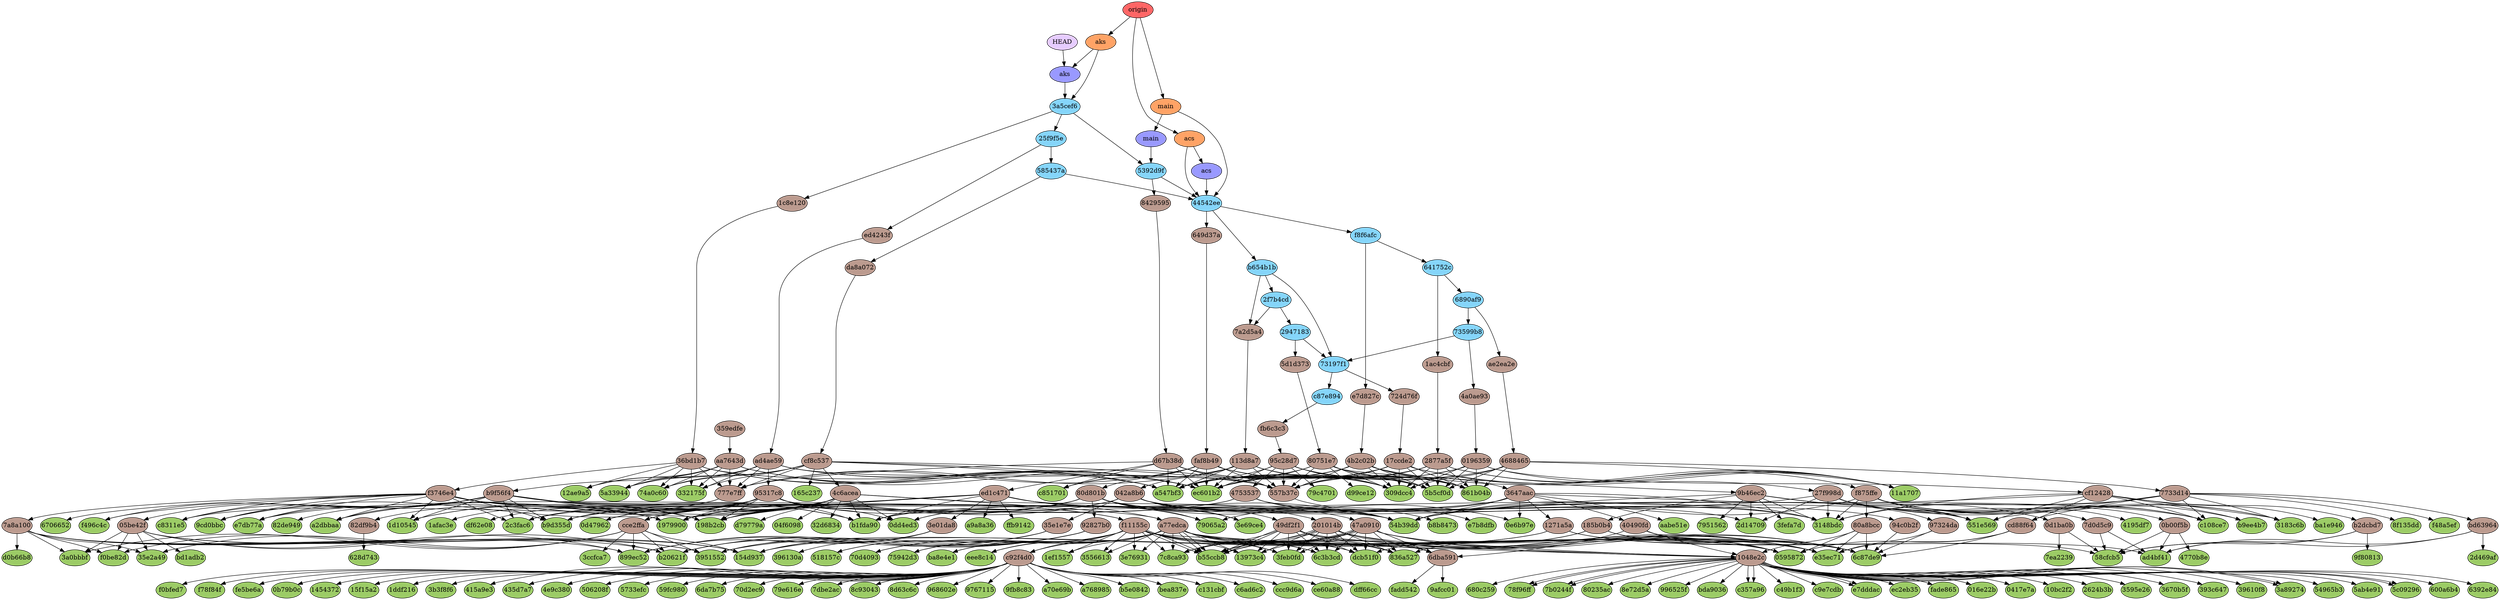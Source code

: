 digraph auto {
	graph [bgcolor=transparent]
	node [fixedsize=true style=filled width=0.95]
	"016e22b55b6c004897cda6a373451a1ef614b31b" [label="016e22b" fillcolor="#9ccc66"]
	"0417e7a84acdc5dc021475c0e79ae0280a5cf6e2" [label="0417e7a" fillcolor="#9ccc66"]
	"04f60983bdac254b8abea6fceef84327d4de937b" [label="04f6098" fillcolor="#9ccc66"]
	"059587252d2d2213b031f60c8e6c21ff965b3fff" [label=0595872 fillcolor="#9ccc66"]
	"0b79b0c8919b567b7cc81fa85a1a55cbf0012e2e" [label="0b79b0c" fillcolor="#9ccc66"]
	"0d4796201bdd06bf7c96b1f15b948f70f3dd2f81" [label="0d47962" fillcolor="#9ccc66"]
	"0dd4ed3e5dfa6448e2f18d5e66dacb6d3d2ce297" [label="0dd4ed3" fillcolor="#9ccc66"]
	"0e6b97e2dc4af06b648c5ab9e0babe94dd2f8972" [label="0e6b97e" fillcolor="#9ccc66"]
	"10bc2f22c544f40a6270c2ffbc2fcd11a721082c" [label="10bc2f2" fillcolor="#9ccc66"]
	"11a1707d4e82eff94778c0b0a52e01293bc5d660" [label="11a1707" fillcolor="#9ccc66"]
	"12ae9a547447bd912bb9f49314f052aef8534414" [label="12ae9a5" fillcolor="#9ccc66"]
	"13973c4056db9e6cd6e607f148469ff9a7f8321a" [label="13973c4" fillcolor="#9ccc66"]
	"14543721be8c17a75d928d05ca6aae3a6c822d1f" [label=1454372 fillcolor="#9ccc66"]
	"154d9370f8bde3d9cfe919931056ea159bda64dc" [label="154d937" fillcolor="#9ccc66"]
	"15f15a2a121f3544286a7ea5ba886c56552e99b5" [label="15f15a2" fillcolor="#9ccc66"]
	"165c237dad6d45150d6d7b81cbf6bf97a5c798f0" [label="165c237" fillcolor="#9ccc66"]
	"19799002ccdd5d02639e742ab96eb8e2116da6ef" [label=1979900 fillcolor="#9ccc66"]
	"198b2cb1b55d8d6f4bdf573823b9f1415cd201fa" [label="198b2cb" fillcolor="#9ccc66"]
	"1afac3efd5eb05588942a5e8ae54d20076651a27" [label="1afac3e" fillcolor="#9ccc66"]
	"1d105453cc4ddfd0ffcaa5db5acd944bdd2dee4d" [label="1d10545" fillcolor="#9ccc66"]
	"1ddf216d1884ab44789c0c86dc06f6556c4c4e22" [label="1ddf216" fillcolor="#9ccc66"]
	"1ef155750ffc25608a254a71585edab872f31eff" [label="1ef1557" fillcolor="#9ccc66"]
	"2624b3b85f205c556abbdffb0f24973a5c024b16" [label="2624b3b" fillcolor="#9ccc66"]
	"2c3fac689c7c4680cfb84bc0746512858b90b908" [label="2c3fac6" fillcolor="#9ccc66"]
	"2d14709d96bdee8dfec429c70e091b1f9c8abd3d" [label="2d14709" fillcolor="#9ccc66"]
	"2d469af7c395ddf4637fa47fea231ee2e5efed97" [label="2d469af" fillcolor="#9ccc66"]
	"309dcc48c48fd562299d795914d5371cab7b6627" [label="309dcc4" fillcolor="#9ccc66"]
	"3148bdcb8f8741572b6035b73c8aa237a8ba7d4a" [label="3148bdc" fillcolor="#9ccc66"]
	"3183c6bfb60b5d3a994905bfd18bbdb836bb92ba" [label="3183c6b" fillcolor="#9ccc66"]
	"32d6834d5eaec3198083059b31a40df460e06a14" [label="32d6834" fillcolor="#9ccc66"]
	"332175f39bfc26b388c33b35ee85143157752622" [label="332175f" fillcolor="#9ccc66"]
	"3556613a76467e4380f4155efa09b209ece365bd" [label=3556613 fillcolor="#9ccc66"]
	"3595e26f767fca5d2c2019861ef3b9930730870d" [label="3595e26" fillcolor="#9ccc66"]
	"35e2a49978d89423c7944326198432df8c4bb28e" [label="35e2a49" fillcolor="#9ccc66"]
	"3670b5fafc2ed7a0978bacf105790ddc6630d7ee" [label="3670b5f" fillcolor="#9ccc66"]
	"393c647ee92aec3c2cf480563a60ea5c7a769d94" [label="393c647" fillcolor="#9ccc66"]
	"3951552765f95c8a37a4686ea1f21d49f205c887" [label=3951552 fillcolor="#9ccc66"]
	"39610f8b8e5e5c4cd655f290d1331404a905db65" [label="39610f8" fillcolor="#9ccc66"]
	"396130a627d7947ef9b3ab050be1152d429d9c7a" [label="396130a" fillcolor="#9ccc66"]
	"3a0bbbfba0d8e9fc88f676af9a8dcb4cb98a0701" [label="3a0bbbf" fillcolor="#9ccc66"]
	"3a89274f377dafdda594ce6a2df5beb5fc17313e" [label="3a89274" fillcolor="#9ccc66"]
	"3b3f8f69a7ecb87fbdcc1b8e9dec1d71f125de88" [label="3b3f8f6" fillcolor="#9ccc66"]
	"3ccfca7ab4265739281213ab8261a45a90b2fb69" [label="3ccfca7" fillcolor="#9ccc66"]
	"3e69ce4d0757ab9cedff24381da5dc4a25f9d6d4" [label="3e69ce4" fillcolor="#9ccc66"]
	"3e769316e23f2f3ba7d1047670f5ed9cdac0effb" [label="3e76931" fillcolor="#9ccc66"]
	"3feb0fdbdf8b6e27c7ff067adb0c59249d3c1174" [label="3feb0fd" fillcolor="#9ccc66"]
	"3fefa7d11aa01e4156b5247fb3851b7d6e22f22d" [label="3fefa7d" fillcolor="#9ccc66"]
	"415a9e34d350f28abb962b41cb3e38c29042a1bf" [label="415a9e3" fillcolor="#9ccc66"]
	"4195df77bc641a91b454c4ddba85eb6b816311d5" [label="4195df7" fillcolor="#9ccc66"]
	"435d7a726594da71e23b360e4c040d918b5943b6" [label="435d7a7" fillcolor="#9ccc66"]
	"4770b8ee79109e1efbc57187d088b905fd8d6aad" [label="4770b8e" fillcolor="#9ccc66"]
	"4e9c3802dda3113b0c3a7cf994c7ad3eafc9db4d" [label="4e9c380" fillcolor="#9ccc66"]
	"506208f6bb733a18eee6ab770e6cf5e85eeee3dd" [label="506208f" fillcolor="#9ccc66"]
	"518157c5c7bc213c5ad862115ac4431a6e72ec47" [label="518157c" fillcolor="#9ccc66"]
	"54965b31e4832180d0a47e98ed1fb6a270b43489" [label="54965b3" fillcolor="#9ccc66"]
	"54b39dd1d900e866bb91ee441d372a8924b9d87a" [label="54b39dd" fillcolor="#9ccc66"]
	"551e5698f33c20cf4590a2eae001ae233f3f1125" [label="551e569" fillcolor="#9ccc66"]
	"5733efc5947e68c0a9ee5b0d9e53f3c096445280" [label="5733efc" fillcolor="#9ccc66"]
	"58cfcb5b6d90ced39a67faa87c852533d410c320" [label="58cfcb5" fillcolor="#9ccc66"]
	"59fc980b97b6cc6f1d594a7ae7c669c029d3532b" [label="59fc980" fillcolor="#9ccc66"]
	"5a33944a9b41b59a9cf06ee4bb5586c77510f06b" [label="5a33944" fillcolor="#9ccc66"]
	"5ab4e9158bb2d2b882cfda25296a6fcd1cb2ffe6" [label="5ab4e91" fillcolor="#9ccc66"]
	"5b5cf0d1d6aba627931af65d61e28cdc95959e48" [label="5b5cf0d" fillcolor="#9ccc66"]
	"5c09296aea69e20d42be9c8baaa29cb26bc9b72b" [label="5c09296" fillcolor="#9ccc66"]
	"600a6b49890127d182f1ca266f37e9eef90debe8" [label="600a6b4" fillcolor="#9ccc66"]
	"628d743cfeb7706d045c719c2c30f4540c1577e6" [label="628d743" fillcolor="#9ccc66"]
	"6392e84c17f237851de16059dfd43c03ad19d3ea" [label="6392e84" fillcolor="#9ccc66"]
	"67066527e984d340499f674ddcb133d11e2bccae" [label=6706652 fillcolor="#9ccc66"]
	"680c259f0b5ac8b460f4cf306610c59a8e135bbb" [label="680c259" fillcolor="#9ccc66"]
	"6c3b3cd14aece03ce138e53c6e8ecc4954b17e8a" [label="6c3b3cd" fillcolor="#9ccc66"]
	"6c87de9bb3358469122cc991d5cf578927246184" [label="6c87de9" fillcolor="#9ccc66"]
	"6da7b759877236cef91edd9bad9b89ca0a23ef22" [label="6da7b75" fillcolor="#9ccc66"]
	"70d2ec9e28d6e06e923629b78b8a12c12e841589" [label="70d2ec9" fillcolor="#9ccc66"]
	"70d409377f72892bd570011f818defcb75fc8622" [label="70d4093" fillcolor="#9ccc66"]
	"74a0c609544d849b419fbdda45f6039cc1d27c0d" [label="74a0c60" fillcolor="#9ccc66"]
	"75942d32e02be774c3bf376634be2a5092c3ca3a" [label="75942d3" fillcolor="#9ccc66"]
	"78f96ff346d97109a19d15d046cfaf299036100a" [label="78f96ff" fillcolor="#9ccc66"]
	"79065a21638441038a1c0e625638de7ad69aa112" [label="79065a2" fillcolor="#9ccc66"]
	"7951562cf612f494e312498dd8e78ddf6fd118d5" [label=7951562 fillcolor="#9ccc66"]
	"79c470191164e9d0a66bd61f715be685ce43b057" [label="79c4701" fillcolor="#9ccc66"]
	"79e616ebc74064ef7cbc38acb11b8a1ea477c13f" [label="79e616e" fillcolor="#9ccc66"]
	"7b0244fb4cda55a84de7df0b067fb0124d2e0d07" [label="7b0244f" fillcolor="#9ccc66"]
	"7c8ca93f22204db88f5dbae75d3c6e4dbced71aa" [label="7c8ca93" fillcolor="#9ccc66"]
	"7dbe2ac6ba53eb0712c4d1985f0ab6570f20be49" [label="7dbe2ac" fillcolor="#9ccc66"]
	"7ea22399fc7ab14aa132f671aecb501582c30b91" [label="7ea2239" fillcolor="#9ccc66"]
	"80235ac7a2a5c6c943c593cb65844f6598a556b7" [label="80235ac" fillcolor="#9ccc66"]
	"82de9490e45645eac61030e5aa6b7d009ba08243" [label="82de949" fillcolor="#9ccc66"]
	"836a5270d2fb2829b6f23178b2647e60e8ff5fd2" [label="836a527" fillcolor="#9ccc66"]
	"861b04b35601de92787a1a0db6c9fa190975d220" [label="861b04b" fillcolor="#9ccc66"]
	"899ec52c40826e340b2442c727fb4f2499ec10bd" [label="899ec52" fillcolor="#9ccc66"]
	"8c93043de6454ad2d5575f0751150c6551d9c588" [label="8c93043" fillcolor="#9ccc66"]
	"8d63c6ccee500bae7e3c17964ccf8d748c933a8f" [label="8d63c6c" fillcolor="#9ccc66"]
	"8e72d5af65e7546686feb82165f38a90421fafba" [label="8e72d5a" fillcolor="#9ccc66"]
	"8f135ddad261d09f4235d54b059f5c4f56b820a1" [label="8f135dd" fillcolor="#9ccc66"]
	"968602e88d186ba807f3dbc717a277849277eb1f" [label="968602e" fillcolor="#9ccc66"]
	"97671156df256e850498054fdebcd41d74a65d6b" [label=9767115 fillcolor="#9ccc66"]
	"996525fcbc5170d322d35e63a7682508e6c16fcd" [label="996525f" fillcolor="#9ccc66"]
	"9afcc0187c61bbe16299eca36bf123c54ceea42b" [label="9afcc01" fillcolor="#9ccc66"]
	"9cd0bbc53fa25cc37f529268787a09fc0c1246f1" [label="9cd0bbc" fillcolor="#9ccc66"]
	"9f80813fb36329f9e6a6a16112f164c3a1a5c827" [label="9f80813" fillcolor="#9ccc66"]
	"9fb8c8325692c0a9f79c2fdbb25e3cb07419e881" [label="9fb8c83" fillcolor="#9ccc66"]
	a2dbbaa2685d96102226d3f87d5c1fb1e9338827 [label=a2dbbaa fillcolor="#9ccc66"]
	a547bf36d8d11a4f89c59c144f24795749086dd1 [label=a547bf3 fillcolor="#9ccc66"]
	a70e69bd21aa901f93ffa280f691cf513d13859d [label=a70e69b fillcolor="#9ccc66"]
	a768985bdfe7d5b06253d96cb41e9eef17955386 [label=a768985 fillcolor="#9ccc66"]
	a9a8a36c2bd3f5afadc482095e7086dceff80fa8 [label=a9a8a36 fillcolor="#9ccc66"]
	aabe51e24a5a6bf767a83a375989d5befe38a881 [label=aabe51e fillcolor="#9ccc66"]
	ad4bf41f13fbc21d25fab2d6c7721ef5fb5f9068 [label=ad4bf41 fillcolor="#9ccc66"]
	b1fda9020fa034eec7e0f3471bd676aa18e7ba5f [label=b1fda90 fillcolor="#9ccc66"]
	b20621f447f7c24004466fb485d7d4959614ff10 [label=b20621f fillcolor="#9ccc66"]
	b55ccb83bd8f238af0e5ff6601ab986b67044580 [label=b55ccb8 fillcolor="#9ccc66"]
	b5e08426eea8bcb15888b87a3fd871b0aed99071 [label=b5e0842 fillcolor="#9ccc66"]
	b8b8473a3696b4f77deff889a84ab45629c42079 [label=b8b8473 fillcolor="#9ccc66"]
	b9d355df2a5956b526c004531b7b0ffe412461e0 [label=b9d355d fillcolor="#9ccc66"]
	b9ee4b737d951af5f150cf66d990f51d2850470a [label=b9ee4b7 fillcolor="#9ccc66"]
	ba1e946100182e14838605507b8c5a52972bd169 [label=ba1e946 fillcolor="#9ccc66"]
	ba8e4e1713db8d0e05997e37f77a171759592edd [label=ba8e4e1 fillcolor="#9ccc66"]
	bd1adb2a4aa3ced4bcab9c2f6b3c5fd2bd37012a [label=bd1adb2 fillcolor="#9ccc66"]
	bda9036ca2fa3fcd8f0c5eee13611048e33fa929 [label=bda9036 fillcolor="#9ccc66"]
	bea837e7a0ec1026e0b6dd1702da0099b3c5c63e [label=bea837e fillcolor="#9ccc66"]
	c108ce7879a010bd83f2d87e8932080e177d50ca [label=c108ce7 fillcolor="#9ccc66"]
	c131cbf2c60c9700ef83955c57dd9ee61b7a74ae [label=c131cbf fillcolor="#9ccc66"]
	c357a96c5ae501fc45b3e62aba85a9816e0cccb6 [label=c357a96 fillcolor="#9ccc66"]
	c49b1f3b87166d37b965ec8b666c8a3227954977 [label=c49b1f3 fillcolor="#9ccc66"]
	c6ad6c219402f46d445cb880d02c12879f4ded53 [label=c6ad6c2 fillcolor="#9ccc66"]
	c8311e52c15e9da990114b7b1a27f286683ba592 [label=c8311e5 fillcolor="#9ccc66"]
	c851701d8e1dd7f4261a46736592f2568a7cec21 [label=c851701 fillcolor="#9ccc66"]
	c9e7cdb336cc943dc7af14a25dff110e4564689f [label=c9e7cdb fillcolor="#9ccc66"]
	ccc9d6a5bc15ffbcce66f923bf3d7999c73ede84 [label=ccc9d6a fillcolor="#9ccc66"]
	ce60a88c205c3c06ee530f2e21153d3be1fa137b [label=ce60a88 fillcolor="#9ccc66"]
	d0b66b8aa9ee25387c60d6473c547a65e55baae1 [label=d0b66b8 fillcolor="#9ccc66"]
	d79779a73ad34af5fd49f1a32d7d13f476b98641 [label=d79779a fillcolor="#9ccc66"]
	d99ce12e136f6beea261e13518109c9965b26c86 [label=d99ce12 fillcolor="#9ccc66"]
	dcb51f0b134e83af8bc7069eb93a44849f89e814 [label=dcb51f0 fillcolor="#9ccc66"]
	df62e08fad406d946f0cdf6c7d8229b55d87049f [label=df62e08 fillcolor="#9ccc66"]
	dff66cc50702c75abd025dcf49f62a4dcc2d72de [label=dff66cc fillcolor="#9ccc66"]
	e35ec717e90dfa8d26755820a5ad87e701ea6cf2 [label=e35ec71 fillcolor="#9ccc66"]
	e7b8dfb1b2a60bd50538bec9f876511b9cac21e3 [label=e7b8dfb fillcolor="#9ccc66"]
	e7db77a6cd4c0a009d1d7700ff5c3e7d09e38e8e [label=e7db77a fillcolor="#9ccc66"]
	e7dddac01ea503169f5aa3d26e736277138d77ce [label=e7dddac fillcolor="#9ccc66"]
	ec2eb3524c28682ee902ab67184936d6613ce976 [label=ec2eb35 fillcolor="#9ccc66"]
	ec601b2ceaac715bcf72c007beadeca66512ea07 [label=ec601b2 fillcolor="#9ccc66"]
	eee8c1421eab7726738c04ef7b169c638535ae05 [label=eee8c14 fillcolor="#9ccc66"]
	f0be82d272ab7386f9c3d476ab9f18f93be11869 [label=f0be82d fillcolor="#9ccc66"]
	f0bfed7b667a939e58d6922a6e147024f8aa5391 [label=f0bfed7 fillcolor="#9ccc66"]
	f48a5ef75b4c9ed3472f8ea4c121192a328cbb69 [label=f48a5ef fillcolor="#9ccc66"]
	f496c4c8d6a0ceab9bf73fd5cadc3b87394e0c14 [label=f496c4c fillcolor="#9ccc66"]
	f78f84fb433cb7179e11ebb85d92ebe9fca1dde5 [label=f78f84f fillcolor="#9ccc66"]
	fadd542abeb5a1eb66d07e22b833291dcb584510 [label=fadd542 fillcolor="#9ccc66"]
	fade865410e96b8964d86dcc067a024d15ac10a8 [label=fade865 fillcolor="#9ccc66"]
	fe5be6a15846a6fbee3a4645829c533e21f9222f [label=fe5be6a fillcolor="#9ccc66"]
	ffb91423889aec7c17a412c43cf32d50eea1a335 [label=ffb9142 fillcolor="#9ccc66"]
	"0196359603918f139dcba1785b6a93d8187e2eb8" [label=0196359 fillcolor="#bc9b8f"]
	"0196359603918f139dcba1785b6a93d8187e2eb8" -> ec601b2ceaac715bcf72c007beadeca66512ea07
	"0196359603918f139dcba1785b6a93d8187e2eb8" -> a547bf36d8d11a4f89c59c144f24795749086dd1
	"0196359603918f139dcba1785b6a93d8187e2eb8" -> "11a1707d4e82eff94778c0b0a52e01293bc5d660"
	"0196359603918f139dcba1785b6a93d8187e2eb8" -> "309dcc48c48fd562299d795914d5371cab7b6627"
	"0196359603918f139dcba1785b6a93d8187e2eb8" -> "5b5cf0d1d6aba627931af65d61e28cdc95959e48"
	"0196359603918f139dcba1785b6a93d8187e2eb8" -> "557b37c44d5cb352ff331f90e7fba0189cdfa65e"
	"0196359603918f139dcba1785b6a93d8187e2eb8" -> cf124284ad302cf74d5d2f041af614e8a5d2355d
	"0196359603918f139dcba1785b6a93d8187e2eb8" -> "861b04b35601de92787a1a0db6c9fa190975d220"
	"042a8b6690a5cd4d6b6d5657add472a00627c8fc" [label="042a8b6" fillcolor="#bc9b8f"]
	"042a8b6690a5cd4d6b6d5657add472a00627c8fc" -> "551e5698f33c20cf4590a2eae001ae233f3f1125"
	"042a8b6690a5cd4d6b6d5657add472a00627c8fc" -> "2d14709d96bdee8dfec429c70e091b1f9c8abd3d"
	"042a8b6690a5cd4d6b6d5657add472a00627c8fc" -> "0dd4ed3e5dfa6448e2f18d5e66dacb6d3d2ce297"
	"042a8b6690a5cd4d6b6d5657add472a00627c8fc" -> "19799002ccdd5d02639e742ab96eb8e2116da6ef"
	"042a8b6690a5cd4d6b6d5657add472a00627c8fc" -> "3e69ce4d0757ab9cedff24381da5dc4a25f9d6d4"
	"042a8b6690a5cd4d6b6d5657add472a00627c8fc" -> "49df2f1e31d0f39e824de850a1bac26756f3b56f"
	"042a8b6690a5cd4d6b6d5657add472a00627c8fc" -> "35e1e7e5f1978fb570f5c70a43b4feb93ae25ab7"
	"042a8b6690a5cd4d6b6d5657add472a00627c8fc" -> "3148bdcb8f8741572b6035b73c8aa237a8ba7d4a"
	"042a8b6690a5cd4d6b6d5657add472a00627c8fc" -> "54b39dd1d900e866bb91ee441d372a8924b9d87a"
	"05be42ff1688c7c38cd2b2c8abec1cc3c1fe0875" [label="05be42f" fillcolor="#bc9b8f"]
	"05be42ff1688c7c38cd2b2c8abec1cc3c1fe0875" -> "3a0bbbfba0d8e9fc88f676af9a8dcb4cb98a0701"
	"05be42ff1688c7c38cd2b2c8abec1cc3c1fe0875" -> f0be82d272ab7386f9c3d476ab9f18f93be11869
	"05be42ff1688c7c38cd2b2c8abec1cc3c1fe0875" -> "899ec52c40826e340b2442c727fb4f2499ec10bd"
	"05be42ff1688c7c38cd2b2c8abec1cc3c1fe0875" -> b20621f447f7c24004466fb485d7d4959614ff10
	"05be42ff1688c7c38cd2b2c8abec1cc3c1fe0875" -> "35e2a49978d89423c7944326198432df8c4bb28e"
	"05be42ff1688c7c38cd2b2c8abec1cc3c1fe0875" -> bd1adb2a4aa3ced4bcab9c2f6b3c5fd2bd37012a
	"05be42ff1688c7c38cd2b2c8abec1cc3c1fe0875" -> "3951552765f95c8a37a4686ea1f21d49f205c887"
	"05be42ff1688c7c38cd2b2c8abec1cc3c1fe0875" -> "154d9370f8bde3d9cfe919931056ea159bda64dc"
	"0b00f5b0e359579635b99932ab30cdf356b6c51c" [label="0b00f5b" fillcolor="#bc9b8f"]
	"0b00f5b0e359579635b99932ab30cdf356b6c51c" -> ad4bf41f13fbc21d25fab2d6c7721ef5fb5f9068
	"0b00f5b0e359579635b99932ab30cdf356b6c51c" -> "58cfcb5b6d90ced39a67faa87c852533d410c320"
	"0b00f5b0e359579635b99932ab30cdf356b6c51c" -> "4770b8ee79109e1efbc57187d088b905fd8d6aad"
	"0d1ba0b7b4dd7b442fa22b96169285710d5a1337" [label="0d1ba0b" fillcolor="#bc9b8f"]
	"0d1ba0b7b4dd7b442fa22b96169285710d5a1337" -> "7ea22399fc7ab14aa132f671aecb501582c30b91"
	"0d1ba0b7b4dd7b442fa22b96169285710d5a1337" -> "58cfcb5b6d90ced39a67faa87c852533d410c320"
	"1048e2c3812a3f541a8cdf09339f7275199abd46" [label="1048e2c" fillcolor="#bc9b8f"]
	"1048e2c3812a3f541a8cdf09339f7275199abd46" -> "016e22b55b6c004897cda6a373451a1ef614b31b"
	"1048e2c3812a3f541a8cdf09339f7275199abd46" -> "3670b5fafc2ed7a0978bacf105790ddc6630d7ee"
	"1048e2c3812a3f541a8cdf09339f7275199abd46" -> "10bc2f22c544f40a6270c2ffbc2fcd11a721082c"
	"1048e2c3812a3f541a8cdf09339f7275199abd46" -> "600a6b49890127d182f1ca266f37e9eef90debe8"
	"1048e2c3812a3f541a8cdf09339f7275199abd46" -> bda9036ca2fa3fcd8f0c5eee13611048e33fa929
	"1048e2c3812a3f541a8cdf09339f7275199abd46" -> "0417e7a84acdc5dc021475c0e79ae0280a5cf6e2"
	"1048e2c3812a3f541a8cdf09339f7275199abd46" -> fade865410e96b8964d86dcc067a024d15ac10a8
	"1048e2c3812a3f541a8cdf09339f7275199abd46" -> ec2eb3524c28682ee902ab67184936d6613ce976
	"1048e2c3812a3f541a8cdf09339f7275199abd46" -> "393c647ee92aec3c2cf480563a60ea5c7a769d94"
	"1048e2c3812a3f541a8cdf09339f7275199abd46" -> c49b1f3b87166d37b965ec8b666c8a3227954977
	"1048e2c3812a3f541a8cdf09339f7275199abd46" -> "3595e26f767fca5d2c2019861ef3b9930730870d"
	"1048e2c3812a3f541a8cdf09339f7275199abd46" -> "39610f8b8e5e5c4cd655f290d1331404a905db65"
	"1048e2c3812a3f541a8cdf09339f7275199abd46" -> "5ab4e9158bb2d2b882cfda25296a6fcd1cb2ffe6"
	"1048e2c3812a3f541a8cdf09339f7275199abd46" -> "8e72d5af65e7546686feb82165f38a90421fafba"
	"1048e2c3812a3f541a8cdf09339f7275199abd46" -> "54965b31e4832180d0a47e98ed1fb6a270b43489"
	"1048e2c3812a3f541a8cdf09339f7275199abd46" -> "6392e84c17f237851de16059dfd43c03ad19d3ea"
	"1048e2c3812a3f541a8cdf09339f7275199abd46" -> c9e7cdb336cc943dc7af14a25dff110e4564689f
	"1048e2c3812a3f541a8cdf09339f7275199abd46" -> "996525fcbc5170d322d35e63a7682508e6c16fcd"
	"1048e2c3812a3f541a8cdf09339f7275199abd46" -> "80235ac7a2a5c6c943c593cb65844f6598a556b7"
	"1048e2c3812a3f541a8cdf09339f7275199abd46" -> "2624b3b85f205c556abbdffb0f24973a5c024b16"
	"1048e2c3812a3f541a8cdf09339f7275199abd46" -> "680c259f0b5ac8b460f4cf306610c59a8e135bbb"
	"1048e2c3812a3f541a8cdf09339f7275199abd46" -> "7b0244fb4cda55a84de7df0b067fb0124d2e0d07"
	"1048e2c3812a3f541a8cdf09339f7275199abd46" -> "7b0244fb4cda55a84de7df0b067fb0124d2e0d07"
	"1048e2c3812a3f541a8cdf09339f7275199abd46" -> c357a96c5ae501fc45b3e62aba85a9816e0cccb6
	"1048e2c3812a3f541a8cdf09339f7275199abd46" -> c357a96c5ae501fc45b3e62aba85a9816e0cccb6
	"1048e2c3812a3f541a8cdf09339f7275199abd46" -> "5c09296aea69e20d42be9c8baaa29cb26bc9b72b"
	"1048e2c3812a3f541a8cdf09339f7275199abd46" -> "5c09296aea69e20d42be9c8baaa29cb26bc9b72b"
	"1048e2c3812a3f541a8cdf09339f7275199abd46" -> "3a89274f377dafdda594ce6a2df5beb5fc17313e"
	"1048e2c3812a3f541a8cdf09339f7275199abd46" -> "3a89274f377dafdda594ce6a2df5beb5fc17313e"
	"1048e2c3812a3f541a8cdf09339f7275199abd46" -> "78f96ff346d97109a19d15d046cfaf299036100a"
	"1048e2c3812a3f541a8cdf09339f7275199abd46" -> "78f96ff346d97109a19d15d046cfaf299036100a"
	"1048e2c3812a3f541a8cdf09339f7275199abd46" -> e7dddac01ea503169f5aa3d26e736277138d77ce
	"1048e2c3812a3f541a8cdf09339f7275199abd46" -> e7dddac01ea503169f5aa3d26e736277138d77ce
	"113d8a782b0b2e3584bc2edc39062b9c8e2aefaa" [label="113d8a7" fillcolor="#bc9b8f"]
	"113d8a782b0b2e3584bc2edc39062b9c8e2aefaa" -> ec601b2ceaac715bcf72c007beadeca66512ea07
	"113d8a782b0b2e3584bc2edc39062b9c8e2aefaa" -> a547bf36d8d11a4f89c59c144f24795749086dd1
	"113d8a782b0b2e3584bc2edc39062b9c8e2aefaa" -> "777e7ffe8ff11b14bf2f0aa8fb89e452d7ee6705"
	"113d8a782b0b2e3584bc2edc39062b9c8e2aefaa" -> c851701d8e1dd7f4261a46736592f2568a7cec21
	"113d8a782b0b2e3584bc2edc39062b9c8e2aefaa" -> "309dcc48c48fd562299d795914d5371cab7b6627"
	"113d8a782b0b2e3584bc2edc39062b9c8e2aefaa" -> "5b5cf0d1d6aba627931af65d61e28cdc95959e48"
	"113d8a782b0b2e3584bc2edc39062b9c8e2aefaa" -> "557b37c44d5cb352ff331f90e7fba0189cdfa65e"
	"113d8a782b0b2e3584bc2edc39062b9c8e2aefaa" -> "042a8b6690a5cd4d6b6d5657add472a00627c8fc"
	"113d8a782b0b2e3584bc2edc39062b9c8e2aefaa" -> "861b04b35601de92787a1a0db6c9fa190975d220"
	"1271a5a90c431348465c43808925bc55365a5317" [label="1271a5a" fillcolor="#bc9b8f"]
	"1271a5a90c431348465c43808925bc55365a5317" -> ad4bf41f13fbc21d25fab2d6c7721ef5fb5f9068
	"1271a5a90c431348465c43808925bc55365a5317" -> "58cfcb5b6d90ced39a67faa87c852533d410c320"
	"1271a5a90c431348465c43808925bc55365a5317" -> "3951552765f95c8a37a4686ea1f21d49f205c887"
	"1271a5a90c431348465c43808925bc55365a5317" -> "154d9370f8bde3d9cfe919931056ea159bda64dc"
	"17ccde2839d2e4596ebce2cc05a0bdc46bae4f5a" [label="17ccde2" fillcolor="#bc9b8f"]
	"17ccde2839d2e4596ebce2cc05a0bdc46bae4f5a" -> ec601b2ceaac715bcf72c007beadeca66512ea07
	"17ccde2839d2e4596ebce2cc05a0bdc46bae4f5a" -> a547bf36d8d11a4f89c59c144f24795749086dd1
	"17ccde2839d2e4596ebce2cc05a0bdc46bae4f5a" -> "11a1707d4e82eff94778c0b0a52e01293bc5d660"
	"17ccde2839d2e4596ebce2cc05a0bdc46bae4f5a" -> "309dcc48c48fd562299d795914d5371cab7b6627"
	"17ccde2839d2e4596ebce2cc05a0bdc46bae4f5a" -> "5b5cf0d1d6aba627931af65d61e28cdc95959e48"
	"17ccde2839d2e4596ebce2cc05a0bdc46bae4f5a" -> "557b37c44d5cb352ff331f90e7fba0189cdfa65e"
	"17ccde2839d2e4596ebce2cc05a0bdc46bae4f5a" -> "27f998df6cd75b68fa4c79250f02db6fa850941b"
	"17ccde2839d2e4596ebce2cc05a0bdc46bae4f5a" -> "861b04b35601de92787a1a0db6c9fa190975d220"
	"185b0b412daef7da688500558124f9c0a508f930" [label="185b0b4" fillcolor="#bc9b8f"]
	"185b0b412daef7da688500558124f9c0a508f930" -> dcb51f0b134e83af8bc7069eb93a44849f89e814
	"185b0b412daef7da688500558124f9c0a508f930" -> e35ec717e90dfa8d26755820a5ad87e701ea6cf2
	"185b0b412daef7da688500558124f9c0a508f930" -> "836a5270d2fb2829b6f23178b2647e60e8ff5fd2"
	"185b0b412daef7da688500558124f9c0a508f930" -> "6c87de9bb3358469122cc991d5cf578927246184"
	"1ac4cbf4bc4cf7c9fc6343693735077e7c4a2826" [label="1ac4cbf" fillcolor="#bc9b8f"]
	"1ac4cbf4bc4cf7c9fc6343693735077e7c4a2826" -> "2877a5f1c9402e39daa0762c361dc470f4f43988"
	"1c8e120f8ce337abf0b5eb37b0d91940bd602c89" [label="1c8e120" fillcolor="#bc9b8f"]
	"1c8e120f8ce337abf0b5eb37b0d91940bd602c89" -> "36bd1b7335fedfb24434f91fa57f4a91cff4ed04"
	"201014ba52572279c67da9c72fa58ca35ce78b0e" [label="201014b" fillcolor="#bc9b8f"]
	"201014ba52572279c67da9c72fa58ca35ce78b0e" -> dcb51f0b134e83af8bc7069eb93a44849f89e814
	"201014ba52572279c67da9c72fa58ca35ce78b0e" -> "13973c4056db9e6cd6e607f148469ff9a7f8321a"
	"201014ba52572279c67da9c72fa58ca35ce78b0e" -> e35ec717e90dfa8d26755820a5ad87e701ea6cf2
	"201014ba52572279c67da9c72fa58ca35ce78b0e" -> "6c3b3cd14aece03ce138e53c6e8ecc4954b17e8a"
	"201014ba52572279c67da9c72fa58ca35ce78b0e" -> b55ccb83bd8f238af0e5ff6601ab986b67044580
	"201014ba52572279c67da9c72fa58ca35ce78b0e" -> b55ccb83bd8f238af0e5ff6601ab986b67044580
	"201014ba52572279c67da9c72fa58ca35ce78b0e" -> "3feb0fdbdf8b6e27c7ff067adb0c59249d3c1174"
	"201014ba52572279c67da9c72fa58ca35ce78b0e" -> "7c8ca93f22204db88f5dbae75d3c6e4dbced71aa"
	"201014ba52572279c67da9c72fa58ca35ce78b0e" -> "836a5270d2fb2829b6f23178b2647e60e8ff5fd2"
	"201014ba52572279c67da9c72fa58ca35ce78b0e" -> "6dba5910f0721bb9e86b0c7264d6a73301b16d6d"
	"201014ba52572279c67da9c72fa58ca35ce78b0e" -> "1048e2c3812a3f541a8cdf09339f7275199abd46"
	"201014ba52572279c67da9c72fa58ca35ce78b0e" -> "059587252d2d2213b031f60c8e6c21ff965b3fff"
	"201014ba52572279c67da9c72fa58ca35ce78b0e" -> "6c87de9bb3358469122cc991d5cf578927246184"
	"27f998df6cd75b68fa4c79250f02db6fa850941b" [label="27f998d" fillcolor="#bc9b8f"]
	"27f998df6cd75b68fa4c79250f02db6fa850941b" -> "551e5698f33c20cf4590a2eae001ae233f3f1125"
	"27f998df6cd75b68fa4c79250f02db6fa850941b" -> "2d14709d96bdee8dfec429c70e091b1f9c8abd3d"
	"27f998df6cd75b68fa4c79250f02db6fa850941b" -> c108ce7879a010bd83f2d87e8932080e177d50ca
	"27f998df6cd75b68fa4c79250f02db6fa850941b" -> "3183c6bfb60b5d3a994905bfd18bbdb836bb92ba"
	"27f998df6cd75b68fa4c79250f02db6fa850941b" -> "97324daa1653374fa684e33fba9091b1caeb6247"
	"27f998df6cd75b68fa4c79250f02db6fa850941b" -> "7d0d5c9dc232fee016396254b5eb3f96fd8e1ce6"
	"27f998df6cd75b68fa4c79250f02db6fa850941b" -> "3148bdcb8f8741572b6035b73c8aa237a8ba7d4a"
	"27f998df6cd75b68fa4c79250f02db6fa850941b" -> "54b39dd1d900e866bb91ee441d372a8924b9d87a"
	"2877a5f1c9402e39daa0762c361dc470f4f43988" [label="2877a5f" fillcolor="#bc9b8f"]
	"2877a5f1c9402e39daa0762c361dc470f4f43988" -> ec601b2ceaac715bcf72c007beadeca66512ea07
	"2877a5f1c9402e39daa0762c361dc470f4f43988" -> a547bf36d8d11a4f89c59c144f24795749086dd1
	"2877a5f1c9402e39daa0762c361dc470f4f43988" -> "11a1707d4e82eff94778c0b0a52e01293bc5d660"
	"2877a5f1c9402e39daa0762c361dc470f4f43988" -> "309dcc48c48fd562299d795914d5371cab7b6627"
	"2877a5f1c9402e39daa0762c361dc470f4f43988" -> "5b5cf0d1d6aba627931af65d61e28cdc95959e48"
	"2877a5f1c9402e39daa0762c361dc470f4f43988" -> "557b37c44d5cb352ff331f90e7fba0189cdfa65e"
	"2877a5f1c9402e39daa0762c361dc470f4f43988" -> f875ffe0e04cd4a2266707e01a2f9c4e514403d8
	"2877a5f1c9402e39daa0762c361dc470f4f43988" -> "861b04b35601de92787a1a0db6c9fa190975d220"
	"359edfe2f68d8ff9cf39b106d0c51a95acf16f0e" [label="359edfe" fillcolor="#bc9b8f"]
	"359edfe2f68d8ff9cf39b106d0c51a95acf16f0e" -> aa7643d9585932e3b0bd5a03a98f6e40f3aad45d
	"35e1e7e5f1978fb570f5c70a43b4feb93ae25ab7" [label="35e1e7e" fillcolor="#bc9b8f"]
	"35e1e7e5f1978fb570f5c70a43b4feb93ae25ab7" -> "899ec52c40826e340b2442c727fb4f2499ec10bd"
	"35e1e7e5f1978fb570f5c70a43b4feb93ae25ab7" -> b20621f447f7c24004466fb485d7d4959614ff10
	"35e1e7e5f1978fb570f5c70a43b4feb93ae25ab7" -> "518157c5c7bc213c5ad862115ac4431a6e72ec47"
	"3647aac6f3d74ef430a2739e9a39ab2a02a3c301" [label="3647aac" fillcolor="#bc9b8f"]
	"3647aac6f3d74ef430a2739e9a39ab2a02a3c301" -> "79065a21638441038a1c0e625638de7ad69aa112"
	"3647aac6f3d74ef430a2739e9a39ab2a02a3c301" -> "0e6b97e2dc4af06b648c5ab9e0babe94dd2f8972"
	"3647aac6f3d74ef430a2739e9a39ab2a02a3c301" -> c108ce7879a010bd83f2d87e8932080e177d50ca
	"3647aac6f3d74ef430a2739e9a39ab2a02a3c301" -> aabe51e24a5a6bf767a83a375989d5befe38a881
	"3647aac6f3d74ef430a2739e9a39ab2a02a3c301" -> b1fda9020fa034eec7e0f3471bd676aa18e7ba5f
	"3647aac6f3d74ef430a2739e9a39ab2a02a3c301" -> "198b2cb1b55d8d6f4bdf573823b9f1415cd201fa"
	"3647aac6f3d74ef430a2739e9a39ab2a02a3c301" -> "40490fd5a6afa142031d471874cb2a4da6b7f694"
	"3647aac6f3d74ef430a2739e9a39ab2a02a3c301" -> "1271a5a90c431348465c43808925bc55365a5317"
	"3647aac6f3d74ef430a2739e9a39ab2a02a3c301" -> "3148bdcb8f8741572b6035b73c8aa237a8ba7d4a"
	"3647aac6f3d74ef430a2739e9a39ab2a02a3c301" -> "54b39dd1d900e866bb91ee441d372a8924b9d87a"
	"36bd1b7335fedfb24434f91fa57f4a91cff4ed04" [label="36bd1b7" fillcolor="#bc9b8f"]
	"36bd1b7335fedfb24434f91fa57f4a91cff4ed04" -> ec601b2ceaac715bcf72c007beadeca66512ea07
	"36bd1b7335fedfb24434f91fa57f4a91cff4ed04" -> a547bf36d8d11a4f89c59c144f24795749086dd1
	"36bd1b7335fedfb24434f91fa57f4a91cff4ed04" -> "777e7ffe8ff11b14bf2f0aa8fb89e452d7ee6705"
	"36bd1b7335fedfb24434f91fa57f4a91cff4ed04" -> "12ae9a547447bd912bb9f49314f052aef8534414"
	"36bd1b7335fedfb24434f91fa57f4a91cff4ed04" -> "74a0c609544d849b419fbdda45f6039cc1d27c0d"
	"36bd1b7335fedfb24434f91fa57f4a91cff4ed04" -> "332175f39bfc26b388c33b35ee85143157752622"
	"36bd1b7335fedfb24434f91fa57f4a91cff4ed04" -> "557b37c44d5cb352ff331f90e7fba0189cdfa65e"
	"36bd1b7335fedfb24434f91fa57f4a91cff4ed04" -> f3746e4890c997ab7ec51381bb5cc9b1a45175b7
	"36bd1b7335fedfb24434f91fa57f4a91cff4ed04" -> "5a33944a9b41b59a9cf06ee4bb5586c77510f06b"
	"3e01da84ac54379fdc62646a4ac720405ad1130e" [label="3e01da8" fillcolor="#bc9b8f"]
	"3e01da84ac54379fdc62646a4ac720405ad1130e" -> "899ec52c40826e340b2442c727fb4f2499ec10bd"
	"3e01da84ac54379fdc62646a4ac720405ad1130e" -> b20621f447f7c24004466fb485d7d4959614ff10
	"3e01da84ac54379fdc62646a4ac720405ad1130e" -> "396130a627d7947ef9b3ab050be1152d429d9c7a"
	"3e01da84ac54379fdc62646a4ac720405ad1130e" -> "3951552765f95c8a37a4686ea1f21d49f205c887"
	"3e01da84ac54379fdc62646a4ac720405ad1130e" -> "154d9370f8bde3d9cfe919931056ea159bda64dc"
	"40490fd5a6afa142031d471874cb2a4da6b7f694" [label="40490fd" fillcolor="#bc9b8f"]
	"40490fd5a6afa142031d471874cb2a4da6b7f694" -> e35ec717e90dfa8d26755820a5ad87e701ea6cf2
	"40490fd5a6afa142031d471874cb2a4da6b7f694" -> "6dba5910f0721bb9e86b0c7264d6a73301b16d6d"
	"40490fd5a6afa142031d471874cb2a4da6b7f694" -> "1048e2c3812a3f541a8cdf09339f7275199abd46"
	"40490fd5a6afa142031d471874cb2a4da6b7f694" -> "059587252d2d2213b031f60c8e6c21ff965b3fff"
	"40490fd5a6afa142031d471874cb2a4da6b7f694" -> "6c87de9bb3358469122cc991d5cf578927246184"
	"4688465c9c2b9d8767904fbefe2bb0125fdc03f7" [label=4688465 fillcolor="#bc9b8f"]
	"4688465c9c2b9d8767904fbefe2bb0125fdc03f7" -> ec601b2ceaac715bcf72c007beadeca66512ea07
	"4688465c9c2b9d8767904fbefe2bb0125fdc03f7" -> a547bf36d8d11a4f89c59c144f24795749086dd1
	"4688465c9c2b9d8767904fbefe2bb0125fdc03f7" -> "11a1707d4e82eff94778c0b0a52e01293bc5d660"
	"4688465c9c2b9d8767904fbefe2bb0125fdc03f7" -> "309dcc48c48fd562299d795914d5371cab7b6627"
	"4688465c9c2b9d8767904fbefe2bb0125fdc03f7" -> "5b5cf0d1d6aba627931af65d61e28cdc95959e48"
	"4688465c9c2b9d8767904fbefe2bb0125fdc03f7" -> "557b37c44d5cb352ff331f90e7fba0189cdfa65e"
	"4688465c9c2b9d8767904fbefe2bb0125fdc03f7" -> "7733d1448c12797ef8aeae213d107dc17daf98db"
	"4688465c9c2b9d8767904fbefe2bb0125fdc03f7" -> "861b04b35601de92787a1a0db6c9fa190975d220"
	"47535376342a7175959a3700644e9bfeb669edb3" [label=4753537 fillcolor="#bc9b8f"]
	"47535376342a7175959a3700644e9bfeb669edb3" -> b9d355df2a5956b526c004531b7b0ffe412461e0
	"47535376342a7175959a3700644e9bfeb669edb3" -> b8b8473a3696b4f77deff889a84ab45629c42079
	"47535376342a7175959a3700644e9bfeb669edb3" -> "94c0b2fc152a086447a04f62793957235d2475be"
	"47535376342a7175959a3700644e9bfeb669edb3" -> "2c3fac689c7c4680cfb84bc0746512858b90b908"
	"47535376342a7175959a3700644e9bfeb669edb3" -> "54b39dd1d900e866bb91ee441d372a8924b9d87a"
	"47a09101139260740f1f6918eb67bf3626505509" [label="47a0910" fillcolor="#bc9b8f"]
	"47a09101139260740f1f6918eb67bf3626505509" -> "13973c4056db9e6cd6e607f148469ff9a7f8321a"
	"47a09101139260740f1f6918eb67bf3626505509" -> dcb51f0b134e83af8bc7069eb93a44849f89e814
	"47a09101139260740f1f6918eb67bf3626505509" -> e35ec717e90dfa8d26755820a5ad87e701ea6cf2
	"47a09101139260740f1f6918eb67bf3626505509" -> "6c3b3cd14aece03ce138e53c6e8ecc4954b17e8a"
	"47a09101139260740f1f6918eb67bf3626505509" -> b55ccb83bd8f238af0e5ff6601ab986b67044580
	"47a09101139260740f1f6918eb67bf3626505509" -> b55ccb83bd8f238af0e5ff6601ab986b67044580
	"47a09101139260740f1f6918eb67bf3626505509" -> "3feb0fdbdf8b6e27c7ff067adb0c59249d3c1174"
	"47a09101139260740f1f6918eb67bf3626505509" -> "7c8ca93f22204db88f5dbae75d3c6e4dbced71aa"
	"47a09101139260740f1f6918eb67bf3626505509" -> "836a5270d2fb2829b6f23178b2647e60e8ff5fd2"
	"47a09101139260740f1f6918eb67bf3626505509" -> "6dba5910f0721bb9e86b0c7264d6a73301b16d6d"
	"47a09101139260740f1f6918eb67bf3626505509" -> "1048e2c3812a3f541a8cdf09339f7275199abd46"
	"47a09101139260740f1f6918eb67bf3626505509" -> "059587252d2d2213b031f60c8e6c21ff965b3fff"
	"47a09101139260740f1f6918eb67bf3626505509" -> "6c87de9bb3358469122cc991d5cf578927246184"
	"49df2f1e31d0f39e824de850a1bac26756f3b56f" [label="49df2f1" fillcolor="#bc9b8f"]
	"49df2f1e31d0f39e824de850a1bac26756f3b56f" -> "13973c4056db9e6cd6e607f148469ff9a7f8321a"
	"49df2f1e31d0f39e824de850a1bac26756f3b56f" -> dcb51f0b134e83af8bc7069eb93a44849f89e814
	"49df2f1e31d0f39e824de850a1bac26756f3b56f" -> e35ec717e90dfa8d26755820a5ad87e701ea6cf2
	"49df2f1e31d0f39e824de850a1bac26756f3b56f" -> "6c3b3cd14aece03ce138e53c6e8ecc4954b17e8a"
	"49df2f1e31d0f39e824de850a1bac26756f3b56f" -> b55ccb83bd8f238af0e5ff6601ab986b67044580
	"49df2f1e31d0f39e824de850a1bac26756f3b56f" -> b55ccb83bd8f238af0e5ff6601ab986b67044580
	"49df2f1e31d0f39e824de850a1bac26756f3b56f" -> "3feb0fdbdf8b6e27c7ff067adb0c59249d3c1174"
	"49df2f1e31d0f39e824de850a1bac26756f3b56f" -> "7c8ca93f22204db88f5dbae75d3c6e4dbced71aa"
	"49df2f1e31d0f39e824de850a1bac26756f3b56f" -> "836a5270d2fb2829b6f23178b2647e60e8ff5fd2"
	"49df2f1e31d0f39e824de850a1bac26756f3b56f" -> "6c87de9bb3358469122cc991d5cf578927246184"
	"4a0ae93ffb3cb942d93d388176d7004d4b4124d7" [label="4a0ae93" fillcolor="#bc9b8f"]
	"4a0ae93ffb3cb942d93d388176d7004d4b4124d7" -> "0196359603918f139dcba1785b6a93d8187e2eb8"
	"4b2c02b1ce5fa356888c1e9cd55cd4e2c0782da7" [label="4b2c02b" fillcolor="#bc9b8f"]
	"4b2c02b1ce5fa356888c1e9cd55cd4e2c0782da7" -> ec601b2ceaac715bcf72c007beadeca66512ea07
	"4b2c02b1ce5fa356888c1e9cd55cd4e2c0782da7" -> a547bf36d8d11a4f89c59c144f24795749086dd1
	"4b2c02b1ce5fa356888c1e9cd55cd4e2c0782da7" -> "11a1707d4e82eff94778c0b0a52e01293bc5d660"
	"4b2c02b1ce5fa356888c1e9cd55cd4e2c0782da7" -> "309dcc48c48fd562299d795914d5371cab7b6627"
	"4b2c02b1ce5fa356888c1e9cd55cd4e2c0782da7" -> "5b5cf0d1d6aba627931af65d61e28cdc95959e48"
	"4b2c02b1ce5fa356888c1e9cd55cd4e2c0782da7" -> "557b37c44d5cb352ff331f90e7fba0189cdfa65e"
	"4b2c02b1ce5fa356888c1e9cd55cd4e2c0782da7" -> "3647aac6f3d74ef430a2739e9a39ab2a02a3c301"
	"4b2c02b1ce5fa356888c1e9cd55cd4e2c0782da7" -> "861b04b35601de92787a1a0db6c9fa190975d220"
	"4c6acea5f9148b32b5037778a76833037bd89952" [label="4c6acea" fillcolor="#bc9b8f"]
	"4c6acea5f9148b32b5037778a76833037bd89952" -> b9d355df2a5956b526c004531b7b0ffe412461e0
	"4c6acea5f9148b32b5037778a76833037bd89952" -> d79779a73ad34af5fd49f1a32d7d13f476b98641
	"4c6acea5f9148b32b5037778a76833037bd89952" -> "1d105453cc4ddfd0ffcaa5db5acd944bdd2dee4d"
	"4c6acea5f9148b32b5037778a76833037bd89952" -> "04f60983bdac254b8abea6fceef84327d4de937b"
	"4c6acea5f9148b32b5037778a76833037bd89952" -> "0dd4ed3e5dfa6448e2f18d5e66dacb6d3d2ce297"
	"4c6acea5f9148b32b5037778a76833037bd89952" -> "19799002ccdd5d02639e742ab96eb8e2116da6ef"
	"4c6acea5f9148b32b5037778a76833037bd89952" -> "32d6834d5eaec3198083059b31a40df460e06a14"
	"4c6acea5f9148b32b5037778a76833037bd89952" -> a2dbbaa2685d96102226d3f87d5c1fb1e9338827
	"4c6acea5f9148b32b5037778a76833037bd89952" -> "0d4796201bdd06bf7c96b1f15b948f70f3dd2f81"
	"4c6acea5f9148b32b5037778a76833037bd89952" -> b1fda9020fa034eec7e0f3471bd676aa18e7ba5f
	"4c6acea5f9148b32b5037778a76833037bd89952" -> "198b2cb1b55d8d6f4bdf573823b9f1415cd201fa"
	"4c6acea5f9148b32b5037778a76833037bd89952" -> a77edca46d0c6948a0df608a72fbc76e1fb32685
	"4c6acea5f9148b32b5037778a76833037bd89952" -> cce2ffa840568f523f5a1313f2ab6e7c3ea0edf7
	"4c6acea5f9148b32b5037778a76833037bd89952" -> "2c3fac689c7c4680cfb84bc0746512858b90b908"
	"4c6acea5f9148b32b5037778a76833037bd89952" -> "54b39dd1d900e866bb91ee441d372a8924b9d87a"
	"557b37c44d5cb352ff331f90e7fba0189cdfa65e" [label="557b37c" fillcolor="#bc9b8f"]
	"557b37c44d5cb352ff331f90e7fba0189cdfa65e" -> e7b8dfb1b2a60bd50538bec9f876511b9cac21e3
	"5d1d373d3bb5c8d48b93494eed650658bbf5c488" [label="5d1d373" fillcolor="#bc9b8f"]
	"5d1d373d3bb5c8d48b93494eed650658bbf5c488" -> "80751e7b462d5decd3c463c63523fc58ab45c23e"
	"649d37a7b09096bd41d256cc1b03998e652939d6" [label="649d37a" fillcolor="#bc9b8f"]
	"649d37a7b09096bd41d256cc1b03998e652939d6" -> faf8b4975766b6127e5da1eea3e803612232010a
	"6dba5910f0721bb9e86b0c7264d6a73301b16d6d" [label="6dba591" fillcolor="#bc9b8f"]
	"6dba5910f0721bb9e86b0c7264d6a73301b16d6d" -> "9afcc0187c61bbe16299eca36bf123c54ceea42b"
	"6dba5910f0721bb9e86b0c7264d6a73301b16d6d" -> fadd542abeb5a1eb66d07e22b833291dcb584510
	"724d76f9e1e89b3cc020485703e0327e7d72299e" [label="724d76f" fillcolor="#bc9b8f"]
	"724d76f9e1e89b3cc020485703e0327e7d72299e" -> "17ccde2839d2e4596ebce2cc05a0bdc46bae4f5a"
	"7733d1448c12797ef8aeae213d107dc17daf98db" [label="7733d14" fillcolor="#bc9b8f"]
	"7733d1448c12797ef8aeae213d107dc17daf98db" -> "551e5698f33c20cf4590a2eae001ae233f3f1125"
	"7733d1448c12797ef8aeae213d107dc17daf98db" -> "8f135ddad261d09f4235d54b059f5c4f56b820a1"
	"7733d1448c12797ef8aeae213d107dc17daf98db" -> c108ce7879a010bd83f2d87e8932080e177d50ca
	"7733d1448c12797ef8aeae213d107dc17daf98db" -> "3183c6bfb60b5d3a994905bfd18bbdb836bb92ba"
	"7733d1448c12797ef8aeae213d107dc17daf98db" -> f48a5ef75b4c9ed3472f8ea4c121192a328cbb69
	"7733d1448c12797ef8aeae213d107dc17daf98db" -> cd88f6405d590dbf7b03abee29f9042c2685d2d6
	"7733d1448c12797ef8aeae213d107dc17daf98db" -> bd63964c98199a8487d479ebc57c6064a0523b70
	"7733d1448c12797ef8aeae213d107dc17daf98db" -> "3148bdcb8f8741572b6035b73c8aa237a8ba7d4a"
	"7733d1448c12797ef8aeae213d107dc17daf98db" -> "54b39dd1d900e866bb91ee441d372a8924b9d87a"
	"777e7ffe8ff11b14bf2f0aa8fb89e452d7ee6705" [label="777e7ff" fillcolor="#bc9b8f"]
	"777e7ffe8ff11b14bf2f0aa8fb89e452d7ee6705" -> "82df9b4c540bb4dabe4d975126b53e683ae4b6b5"
	"777e7ffe8ff11b14bf2f0aa8fb89e452d7ee6705" -> "1afac3efd5eb05588942a5e8ae54d20076651a27"
	"7a2d5a4231f65a9b427663037903d5704c78af5a" [label="7a2d5a4" fillcolor="#bc9b8f"]
	"7a2d5a4231f65a9b427663037903d5704c78af5a" -> "113d8a782b0b2e3584bc2edc39062b9c8e2aefaa"
	"7a8a1003584db30250ee61041a4cc23f727466f0" [label="7a8a100" fillcolor="#bc9b8f"]
	"7a8a1003584db30250ee61041a4cc23f727466f0" -> "3a0bbbfba0d8e9fc88f676af9a8dcb4cb98a0701"
	"7a8a1003584db30250ee61041a4cc23f727466f0" -> f0be82d272ab7386f9c3d476ab9f18f93be11869
	"7a8a1003584db30250ee61041a4cc23f727466f0" -> "899ec52c40826e340b2442c727fb4f2499ec10bd"
	"7a8a1003584db30250ee61041a4cc23f727466f0" -> b20621f447f7c24004466fb485d7d4959614ff10
	"7a8a1003584db30250ee61041a4cc23f727466f0" -> "35e2a49978d89423c7944326198432df8c4bb28e"
	"7a8a1003584db30250ee61041a4cc23f727466f0" -> d0b66b8aa9ee25387c60d6473c547a65e55baae1
	"7a8a1003584db30250ee61041a4cc23f727466f0" -> "3951552765f95c8a37a4686ea1f21d49f205c887"
	"7a8a1003584db30250ee61041a4cc23f727466f0" -> "154d9370f8bde3d9cfe919931056ea159bda64dc"
	"7d0d5c9dc232fee016396254b5eb3f96fd8e1ce6" [label="7d0d5c9" fillcolor="#bc9b8f"]
	"7d0d5c9dc232fee016396254b5eb3f96fd8e1ce6" -> ad4bf41f13fbc21d25fab2d6c7721ef5fb5f9068
	"7d0d5c9dc232fee016396254b5eb3f96fd8e1ce6" -> "58cfcb5b6d90ced39a67faa87c852533d410c320"
	"80751e7b462d5decd3c463c63523fc58ab45c23e" [label="80751e7" fillcolor="#bc9b8f"]
	"80751e7b462d5decd3c463c63523fc58ab45c23e" -> ec601b2ceaac715bcf72c007beadeca66512ea07
	"80751e7b462d5decd3c463c63523fc58ab45c23e" -> a547bf36d8d11a4f89c59c144f24795749086dd1
	"80751e7b462d5decd3c463c63523fc58ab45c23e" -> d99ce12e136f6beea261e13518109c9965b26c86
	"80751e7b462d5decd3c463c63523fc58ab45c23e" -> "309dcc48c48fd562299d795914d5371cab7b6627"
	"80751e7b462d5decd3c463c63523fc58ab45c23e" -> "5b5cf0d1d6aba627931af65d61e28cdc95959e48"
	"80751e7b462d5decd3c463c63523fc58ab45c23e" -> "557b37c44d5cb352ff331f90e7fba0189cdfa65e"
	"80751e7b462d5decd3c463c63523fc58ab45c23e" -> "9b46ec2203983fd474bc2a095e20a3efa6b7a90f"
	"80751e7b462d5decd3c463c63523fc58ab45c23e" -> "861b04b35601de92787a1a0db6c9fa190975d220"
	"80a8bcc76658e81676380f79456c3acb63490a4d" [label="80a8bcc" fillcolor="#bc9b8f"]
	"80a8bcc76658e81676380f79456c3acb63490a4d" -> e35ec717e90dfa8d26755820a5ad87e701ea6cf2
	"80a8bcc76658e81676380f79456c3acb63490a4d" -> "1048e2c3812a3f541a8cdf09339f7275199abd46"
	"80a8bcc76658e81676380f79456c3acb63490a4d" -> "059587252d2d2213b031f60c8e6c21ff965b3fff"
	"80a8bcc76658e81676380f79456c3acb63490a4d" -> "6c87de9bb3358469122cc991d5cf578927246184"
	"80d801b13fb405474216cbd0b62f83c92f4ae4c1" [label="80d801b" fillcolor="#bc9b8f"]
	"80d801b13fb405474216cbd0b62f83c92f4ae4c1" -> "79065a21638441038a1c0e625638de7ad69aa112"
	"80d801b13fb405474216cbd0b62f83c92f4ae4c1" -> "0e6b97e2dc4af06b648c5ab9e0babe94dd2f8972"
	"80d801b13fb405474216cbd0b62f83c92f4ae4c1" -> "0dd4ed3e5dfa6448e2f18d5e66dacb6d3d2ce297"
	"80d801b13fb405474216cbd0b62f83c92f4ae4c1" -> "19799002ccdd5d02639e742ab96eb8e2116da6ef"
	"80d801b13fb405474216cbd0b62f83c92f4ae4c1" -> "3e69ce4d0757ab9cedff24381da5dc4a25f9d6d4"
	"80d801b13fb405474216cbd0b62f83c92f4ae4c1" -> b1fda9020fa034eec7e0f3471bd676aa18e7ba5f
	"80d801b13fb405474216cbd0b62f83c92f4ae4c1" -> "198b2cb1b55d8d6f4bdf573823b9f1415cd201fa"
	"80d801b13fb405474216cbd0b62f83c92f4ae4c1" -> "47a09101139260740f1f6918eb67bf3626505509"
	"80d801b13fb405474216cbd0b62f83c92f4ae4c1" -> "92827b0f244624642dc873e034811ded0995a760"
	"80d801b13fb405474216cbd0b62f83c92f4ae4c1" -> "3148bdcb8f8741572b6035b73c8aa237a8ba7d4a"
	"80d801b13fb405474216cbd0b62f83c92f4ae4c1" -> "54b39dd1d900e866bb91ee441d372a8924b9d87a"
	"82df9b4c540bb4dabe4d975126b53e683ae4b6b5" [label="82df9b4" fillcolor="#bc9b8f"]
	"82df9b4c540bb4dabe4d975126b53e683ae4b6b5" -> "628d743cfeb7706d045c719c2c30f4540c1577e6"
	"8429595f7cb911df6853d6c567860736a3ddaa22" [label=8429595 fillcolor="#bc9b8f"]
	"8429595f7cb911df6853d6c567860736a3ddaa22" -> d67b38de84b8432e9712c2acab2b626281cd673c
	"92827b0f244624642dc873e034811ded0995a760" [label="92827b0" fillcolor="#bc9b8f"]
	"92827b0f244624642dc873e034811ded0995a760" -> "899ec52c40826e340b2442c727fb4f2499ec10bd"
	"92827b0f244624642dc873e034811ded0995a760" -> b20621f447f7c24004466fb485d7d4959614ff10
	"92827b0f244624642dc873e034811ded0995a760" -> "518157c5c7bc213c5ad862115ac4431a6e72ec47"
	"92827b0f244624642dc873e034811ded0995a760" -> "3951552765f95c8a37a4686ea1f21d49f205c887"
	"92827b0f244624642dc873e034811ded0995a760" -> "154d9370f8bde3d9cfe919931056ea159bda64dc"
	"94c0b2fc152a086447a04f62793957235d2475be" [label="94c0b2f" fillcolor="#bc9b8f"]
	"94c0b2fc152a086447a04f62793957235d2475be" -> "6c87de9bb3358469122cc991d5cf578927246184"
	"95317c8296a78d68650be866cc192fe295dda001" [label="95317c8" fillcolor="#bc9b8f"]
	"95317c8296a78d68650be866cc192fe295dda001" -> b9d355df2a5956b526c004531b7b0ffe412461e0
	"95317c8296a78d68650be866cc192fe295dda001" -> df62e08fad406d946f0cdf6c7d8229b55d87049f
	"95317c8296a78d68650be866cc192fe295dda001" -> "1d105453cc4ddfd0ffcaa5db5acd944bdd2dee4d"
	"95317c8296a78d68650be866cc192fe295dda001" -> c8311e52c15e9da990114b7b1a27f286683ba592
	"95317c8296a78d68650be866cc192fe295dda001" -> "0dd4ed3e5dfa6448e2f18d5e66dacb6d3d2ce297"
	"95317c8296a78d68650be866cc192fe295dda001" -> "19799002ccdd5d02639e742ab96eb8e2116da6ef"
	"95317c8296a78d68650be866cc192fe295dda001" -> "9cd0bbc53fa25cc37f529268787a09fc0c1246f1"
	"95317c8296a78d68650be866cc192fe295dda001" -> a2dbbaa2685d96102226d3f87d5c1fb1e9338827
	"95317c8296a78d68650be866cc192fe295dda001" -> "0d4796201bdd06bf7c96b1f15b948f70f3dd2f81"
	"95317c8296a78d68650be866cc192fe295dda001" -> b1fda9020fa034eec7e0f3471bd676aa18e7ba5f
	"95317c8296a78d68650be866cc192fe295dda001" -> "198b2cb1b55d8d6f4bdf573823b9f1415cd201fa"
	"95317c8296a78d68650be866cc192fe295dda001" -> a77edca46d0c6948a0df608a72fbc76e1fb32685
	"95317c8296a78d68650be866cc192fe295dda001" -> cce2ffa840568f523f5a1313f2ab6e7c3ea0edf7
	"95317c8296a78d68650be866cc192fe295dda001" -> "2c3fac689c7c4680cfb84bc0746512858b90b908"
	"95317c8296a78d68650be866cc192fe295dda001" -> "54b39dd1d900e866bb91ee441d372a8924b9d87a"
	"95c28d766f0539d5cbac1085d02ae5d02213f224" [label="95c28d7" fillcolor="#bc9b8f"]
	"95c28d766f0539d5cbac1085d02ae5d02213f224" -> ec601b2ceaac715bcf72c007beadeca66512ea07
	"95c28d766f0539d5cbac1085d02ae5d02213f224" -> a547bf36d8d11a4f89c59c144f24795749086dd1
	"95c28d766f0539d5cbac1085d02ae5d02213f224" -> "79c470191164e9d0a66bd61f715be685ce43b057"
	"95c28d766f0539d5cbac1085d02ae5d02213f224" -> "309dcc48c48fd562299d795914d5371cab7b6627"
	"95c28d766f0539d5cbac1085d02ae5d02213f224" -> "5b5cf0d1d6aba627931af65d61e28cdc95959e48"
	"95c28d766f0539d5cbac1085d02ae5d02213f224" -> "557b37c44d5cb352ff331f90e7fba0189cdfa65e"
	"95c28d766f0539d5cbac1085d02ae5d02213f224" -> "47535376342a7175959a3700644e9bfeb669edb3"
	"95c28d766f0539d5cbac1085d02ae5d02213f224" -> "861b04b35601de92787a1a0db6c9fa190975d220"
	"97324daa1653374fa684e33fba9091b1caeb6247" [label="97324da" fillcolor="#bc9b8f"]
	"97324daa1653374fa684e33fba9091b1caeb6247" -> e35ec717e90dfa8d26755820a5ad87e701ea6cf2
	"97324daa1653374fa684e33fba9091b1caeb6247" -> "6c87de9bb3358469122cc991d5cf578927246184"
	"9b46ec2203983fd474bc2a095e20a3efa6b7a90f" [label="9b46ec2" fillcolor="#bc9b8f"]
	"9b46ec2203983fd474bc2a095e20a3efa6b7a90f" -> "551e5698f33c20cf4590a2eae001ae233f3f1125"
	"9b46ec2203983fd474bc2a095e20a3efa6b7a90f" -> "2d14709d96bdee8dfec429c70e091b1f9c8abd3d"
	"9b46ec2203983fd474bc2a095e20a3efa6b7a90f" -> "3fefa7d11aa01e4156b5247fb3851b7d6e22f22d"
	"9b46ec2203983fd474bc2a095e20a3efa6b7a90f" -> "7951562cf612f494e312498dd8e78ddf6fd118d5"
	"9b46ec2203983fd474bc2a095e20a3efa6b7a90f" -> "185b0b412daef7da688500558124f9c0a508f930"
	"9b46ec2203983fd474bc2a095e20a3efa6b7a90f" -> "0d1ba0b7b4dd7b442fa22b96169285710d5a1337"
	"9b46ec2203983fd474bc2a095e20a3efa6b7a90f" -> "3148bdcb8f8741572b6035b73c8aa237a8ba7d4a"
	"9b46ec2203983fd474bc2a095e20a3efa6b7a90f" -> "54b39dd1d900e866bb91ee441d372a8924b9d87a"
	a77edca46d0c6948a0df608a72fbc76e1fb32685 [label=a77edca fillcolor="#bc9b8f"]
	a77edca46d0c6948a0df608a72fbc76e1fb32685 -> "70d409377f72892bd570011f818defcb75fc8622"
	a77edca46d0c6948a0df608a72fbc76e1fb32685 -> "13973c4056db9e6cd6e607f148469ff9a7f8321a"
	a77edca46d0c6948a0df608a72fbc76e1fb32685 -> "1ef155750ffc25608a254a71585edab872f31eff"
	a77edca46d0c6948a0df608a72fbc76e1fb32685 -> ba8e4e1713db8d0e05997e37f77a171759592edd
	a77edca46d0c6948a0df608a72fbc76e1fb32685 -> dcb51f0b134e83af8bc7069eb93a44849f89e814
	a77edca46d0c6948a0df608a72fbc76e1fb32685 -> e35ec717e90dfa8d26755820a5ad87e701ea6cf2
	a77edca46d0c6948a0df608a72fbc76e1fb32685 -> "3e769316e23f2f3ba7d1047670f5ed9cdac0effb"
	a77edca46d0c6948a0df608a72fbc76e1fb32685 -> eee8c1421eab7726738c04ef7b169c638535ae05
	a77edca46d0c6948a0df608a72fbc76e1fb32685 -> "3556613a76467e4380f4155efa09b209ece365bd"
	a77edca46d0c6948a0df608a72fbc76e1fb32685 -> "6c3b3cd14aece03ce138e53c6e8ecc4954b17e8a"
	a77edca46d0c6948a0df608a72fbc76e1fb32685 -> b55ccb83bd8f238af0e5ff6601ab986b67044580
	a77edca46d0c6948a0df608a72fbc76e1fb32685 -> b55ccb83bd8f238af0e5ff6601ab986b67044580
	a77edca46d0c6948a0df608a72fbc76e1fb32685 -> "3feb0fdbdf8b6e27c7ff067adb0c59249d3c1174"
	a77edca46d0c6948a0df608a72fbc76e1fb32685 -> "7c8ca93f22204db88f5dbae75d3c6e4dbced71aa"
	a77edca46d0c6948a0df608a72fbc76e1fb32685 -> "836a5270d2fb2829b6f23178b2647e60e8ff5fd2"
	a77edca46d0c6948a0df608a72fbc76e1fb32685 -> "6dba5910f0721bb9e86b0c7264d6a73301b16d6d"
	a77edca46d0c6948a0df608a72fbc76e1fb32685 -> "1048e2c3812a3f541a8cdf09339f7275199abd46"
	a77edca46d0c6948a0df608a72fbc76e1fb32685 -> "059587252d2d2213b031f60c8e6c21ff965b3fff"
	a77edca46d0c6948a0df608a72fbc76e1fb32685 -> "6c87de9bb3358469122cc991d5cf578927246184"
	a77edca46d0c6948a0df608a72fbc76e1fb32685 -> "75942d32e02be774c3bf376634be2a5092c3ca3a"
	a77edca46d0c6948a0df608a72fbc76e1fb32685 -> c92f4d09b554cca2835887208da6287aea500e60
	aa7643d9585932e3b0bd5a03a98f6e40f3aad45d [label=aa7643d fillcolor="#bc9b8f"]
	aa7643d9585932e3b0bd5a03a98f6e40f3aad45d -> ec601b2ceaac715bcf72c007beadeca66512ea07
	aa7643d9585932e3b0bd5a03a98f6e40f3aad45d -> a547bf36d8d11a4f89c59c144f24795749086dd1
	aa7643d9585932e3b0bd5a03a98f6e40f3aad45d -> "777e7ffe8ff11b14bf2f0aa8fb89e452d7ee6705"
	aa7643d9585932e3b0bd5a03a98f6e40f3aad45d -> "12ae9a547447bd912bb9f49314f052aef8534414"
	aa7643d9585932e3b0bd5a03a98f6e40f3aad45d -> "74a0c609544d849b419fbdda45f6039cc1d27c0d"
	aa7643d9585932e3b0bd5a03a98f6e40f3aad45d -> "332175f39bfc26b388c33b35ee85143157752622"
	aa7643d9585932e3b0bd5a03a98f6e40f3aad45d -> "557b37c44d5cb352ff331f90e7fba0189cdfa65e"
	aa7643d9585932e3b0bd5a03a98f6e40f3aad45d -> b9f56f450f5ead228b5e294a37ad00f6e004c78e
	aa7643d9585932e3b0bd5a03a98f6e40f3aad45d -> "5a33944a9b41b59a9cf06ee4bb5586c77510f06b"
	ad4ae59e1f31ddaea538008b1a609cbd1fcd98d8 [label=ad4ae59 fillcolor="#bc9b8f"]
	ad4ae59e1f31ddaea538008b1a609cbd1fcd98d8 -> ec601b2ceaac715bcf72c007beadeca66512ea07
	ad4ae59e1f31ddaea538008b1a609cbd1fcd98d8 -> a547bf36d8d11a4f89c59c144f24795749086dd1
	ad4ae59e1f31ddaea538008b1a609cbd1fcd98d8 -> "777e7ffe8ff11b14bf2f0aa8fb89e452d7ee6705"
	ad4ae59e1f31ddaea538008b1a609cbd1fcd98d8 -> "12ae9a547447bd912bb9f49314f052aef8534414"
	ad4ae59e1f31ddaea538008b1a609cbd1fcd98d8 -> "74a0c609544d849b419fbdda45f6039cc1d27c0d"
	ad4ae59e1f31ddaea538008b1a609cbd1fcd98d8 -> "332175f39bfc26b388c33b35ee85143157752622"
	ad4ae59e1f31ddaea538008b1a609cbd1fcd98d8 -> "557b37c44d5cb352ff331f90e7fba0189cdfa65e"
	ad4ae59e1f31ddaea538008b1a609cbd1fcd98d8 -> "95317c8296a78d68650be866cc192fe295dda001"
	ad4ae59e1f31ddaea538008b1a609cbd1fcd98d8 -> "5a33944a9b41b59a9cf06ee4bb5586c77510f06b"
	ae2ea2edd9260ab6e877c5debb021fb85e7dd445 [label=ae2ea2e fillcolor="#bc9b8f"]
	ae2ea2edd9260ab6e877c5debb021fb85e7dd445 -> "4688465c9c2b9d8767904fbefe2bb0125fdc03f7"
	b2dcbd75cc3390c9aae868caeab3cb59eae6e250 [label=b2dcbd7 fillcolor="#bc9b8f"]
	b2dcbd75cc3390c9aae868caeab3cb59eae6e250 -> ad4bf41f13fbc21d25fab2d6c7721ef5fb5f9068
	b2dcbd75cc3390c9aae868caeab3cb59eae6e250 -> "58cfcb5b6d90ced39a67faa87c852533d410c320"
	b2dcbd75cc3390c9aae868caeab3cb59eae6e250 -> "9f80813fb36329f9e6a6a16112f164c3a1a5c827"
	b9f56f450f5ead228b5e294a37ad00f6e004c78e [label=b9f56f4 fillcolor="#bc9b8f"]
	b9f56f450f5ead228b5e294a37ad00f6e004c78e -> b9d355df2a5956b526c004531b7b0ffe412461e0
	b9f56f450f5ead228b5e294a37ad00f6e004c78e -> "82de9490e45645eac61030e5aa6b7d009ba08243"
	b9f56f450f5ead228b5e294a37ad00f6e004c78e -> "1d105453cc4ddfd0ffcaa5db5acd944bdd2dee4d"
	b9f56f450f5ead228b5e294a37ad00f6e004c78e -> c8311e52c15e9da990114b7b1a27f286683ba592
	b9f56f450f5ead228b5e294a37ad00f6e004c78e -> e7db77a6cd4c0a009d1d7700ff5c3e7d09e38e8e
	b9f56f450f5ead228b5e294a37ad00f6e004c78e -> "19799002ccdd5d02639e742ab96eb8e2116da6ef"
	b9f56f450f5ead228b5e294a37ad00f6e004c78e -> "9cd0bbc53fa25cc37f529268787a09fc0c1246f1"
	b9f56f450f5ead228b5e294a37ad00f6e004c78e -> a2dbbaa2685d96102226d3f87d5c1fb1e9338827
	b9f56f450f5ead228b5e294a37ad00f6e004c78e -> f496c4c8d6a0ceab9bf73fd5cadc3b87394e0c14
	b9f56f450f5ead228b5e294a37ad00f6e004c78e -> b1fda9020fa034eec7e0f3471bd676aa18e7ba5f
	b9f56f450f5ead228b5e294a37ad00f6e004c78e -> "198b2cb1b55d8d6f4bdf573823b9f1415cd201fa"
	b9f56f450f5ead228b5e294a37ad00f6e004c78e -> f11155c110cfac4f90c724feeb6fe892b1ac5f3e
	b9f56f450f5ead228b5e294a37ad00f6e004c78e -> "05be42ff1688c7c38cd2b2c8abec1cc3c1fe0875"
	b9f56f450f5ead228b5e294a37ad00f6e004c78e -> "2c3fac689c7c4680cfb84bc0746512858b90b908"
	b9f56f450f5ead228b5e294a37ad00f6e004c78e -> "54b39dd1d900e866bb91ee441d372a8924b9d87a"
	bd63964c98199a8487d479ebc57c6064a0523b70 [label=bd63964 fillcolor="#bc9b8f"]
	bd63964c98199a8487d479ebc57c6064a0523b70 -> ad4bf41f13fbc21d25fab2d6c7721ef5fb5f9068
	bd63964c98199a8487d479ebc57c6064a0523b70 -> "58cfcb5b6d90ced39a67faa87c852533d410c320"
	bd63964c98199a8487d479ebc57c6064a0523b70 -> "2d469af7c395ddf4637fa47fea231ee2e5efed97"
	c92f4d09b554cca2835887208da6287aea500e60 [label=c92f4d0 fillcolor="#bc9b8f"]
	c92f4d09b554cca2835887208da6287aea500e60 -> "8c93043de6454ad2d5575f0751150c6551d9c588"
	c92f4d09b554cca2835887208da6287aea500e60 -> "1ddf216d1884ab44789c0c86dc06f6556c4c4e22"
	c92f4d09b554cca2835887208da6287aea500e60 -> "435d7a726594da71e23b360e4c040d918b5943b6"
	c92f4d09b554cca2835887208da6287aea500e60 -> "79e616ebc74064ef7cbc38acb11b8a1ea477c13f"
	c92f4d09b554cca2835887208da6287aea500e60 -> c131cbf2c60c9700ef83955c57dd9ee61b7a74ae
	c92f4d09b554cca2835887208da6287aea500e60 -> a768985bdfe7d5b06253d96cb41e9eef17955386
	c92f4d09b554cca2835887208da6287aea500e60 -> ccc9d6a5bc15ffbcce66f923bf3d7999c73ede84
	c92f4d09b554cca2835887208da6287aea500e60 -> "15f15a2a121f3544286a7ea5ba886c56552e99b5"
	c92f4d09b554cca2835887208da6287aea500e60 -> "506208f6bb733a18eee6ab770e6cf5e85eeee3dd"
	c92f4d09b554cca2835887208da6287aea500e60 -> "97671156df256e850498054fdebcd41d74a65d6b"
	c92f4d09b554cca2835887208da6287aea500e60 -> "415a9e34d350f28abb962b41cb3e38c29042a1bf"
	c92f4d09b554cca2835887208da6287aea500e60 -> dff66cc50702c75abd025dcf49f62a4dcc2d72de
	c92f4d09b554cca2835887208da6287aea500e60 -> a70e69bd21aa901f93ffa280f691cf513d13859d
	c92f4d09b554cca2835887208da6287aea500e60 -> "968602e88d186ba807f3dbc717a277849277eb1f"
	c92f4d09b554cca2835887208da6287aea500e60 -> "7dbe2ac6ba53eb0712c4d1985f0ab6570f20be49"
	c92f4d09b554cca2835887208da6287aea500e60 -> c6ad6c219402f46d445cb880d02c12879f4ded53
	c92f4d09b554cca2835887208da6287aea500e60 -> f78f84fb433cb7179e11ebb85d92ebe9fca1dde5
	c92f4d09b554cca2835887208da6287aea500e60 -> "9fb8c8325692c0a9f79c2fdbb25e3cb07419e881"
	c92f4d09b554cca2835887208da6287aea500e60 -> fe5be6a15846a6fbee3a4645829c533e21f9222f
	c92f4d09b554cca2835887208da6287aea500e60 -> "59fc980b97b6cc6f1d594a7ae7c669c029d3532b"
	c92f4d09b554cca2835887208da6287aea500e60 -> "6da7b759877236cef91edd9bad9b89ca0a23ef22"
	c92f4d09b554cca2835887208da6287aea500e60 -> "5733efc5947e68c0a9ee5b0d9e53f3c096445280"
	c92f4d09b554cca2835887208da6287aea500e60 -> "4e9c3802dda3113b0c3a7cf994c7ad3eafc9db4d"
	c92f4d09b554cca2835887208da6287aea500e60 -> "0b79b0c8919b567b7cc81fa85a1a55cbf0012e2e"
	c92f4d09b554cca2835887208da6287aea500e60 -> b5e08426eea8bcb15888b87a3fd871b0aed99071
	c92f4d09b554cca2835887208da6287aea500e60 -> "14543721be8c17a75d928d05ca6aae3a6c822d1f"
	c92f4d09b554cca2835887208da6287aea500e60 -> "8d63c6ccee500bae7e3c17964ccf8d748c933a8f"
	c92f4d09b554cca2835887208da6287aea500e60 -> "70d2ec9e28d6e06e923629b78b8a12c12e841589"
	c92f4d09b554cca2835887208da6287aea500e60 -> ce60a88c205c3c06ee530f2e21153d3be1fa137b
	c92f4d09b554cca2835887208da6287aea500e60 -> "3b3f8f69a7ecb87fbdcc1b8e9dec1d71f125de88"
	c92f4d09b554cca2835887208da6287aea500e60 -> bea837e7a0ec1026e0b6dd1702da0099b3c5c63e
	c92f4d09b554cca2835887208da6287aea500e60 -> f0bfed7b667a939e58d6922a6e147024f8aa5391
	cce2ffa840568f523f5a1313f2ab6e7c3ea0edf7 [label=cce2ffa fillcolor="#bc9b8f"]
	cce2ffa840568f523f5a1313f2ab6e7c3ea0edf7 -> "3a0bbbfba0d8e9fc88f676af9a8dcb4cb98a0701"
	cce2ffa840568f523f5a1313f2ab6e7c3ea0edf7 -> f0be82d272ab7386f9c3d476ab9f18f93be11869
	cce2ffa840568f523f5a1313f2ab6e7c3ea0edf7 -> "899ec52c40826e340b2442c727fb4f2499ec10bd"
	cce2ffa840568f523f5a1313f2ab6e7c3ea0edf7 -> b20621f447f7c24004466fb485d7d4959614ff10
	cce2ffa840568f523f5a1313f2ab6e7c3ea0edf7 -> "35e2a49978d89423c7944326198432df8c4bb28e"
	cce2ffa840568f523f5a1313f2ab6e7c3ea0edf7 -> "3ccfca7ab4265739281213ab8261a45a90b2fb69"
	cce2ffa840568f523f5a1313f2ab6e7c3ea0edf7 -> "3951552765f95c8a37a4686ea1f21d49f205c887"
	cce2ffa840568f523f5a1313f2ab6e7c3ea0edf7 -> "154d9370f8bde3d9cfe919931056ea159bda64dc"
	cd88f6405d590dbf7b03abee29f9042c2685d2d6 [label=cd88f64 fillcolor="#bc9b8f"]
	cd88f6405d590dbf7b03abee29f9042c2685d2d6 -> e35ec717e90dfa8d26755820a5ad87e701ea6cf2
	cd88f6405d590dbf7b03abee29f9042c2685d2d6 -> "059587252d2d2213b031f60c8e6c21ff965b3fff"
	cd88f6405d590dbf7b03abee29f9042c2685d2d6 -> "6c87de9bb3358469122cc991d5cf578927246184"
	cf124284ad302cf74d5d2f041af614e8a5d2355d [label=cf12428 fillcolor="#bc9b8f"]
	cf124284ad302cf74d5d2f041af614e8a5d2355d -> "551e5698f33c20cf4590a2eae001ae233f3f1125"
	cf124284ad302cf74d5d2f041af614e8a5d2355d -> b9ee4b737d951af5f150cf66d990f51d2850470a
	cf124284ad302cf74d5d2f041af614e8a5d2355d -> c108ce7879a010bd83f2d87e8932080e177d50ca
	cf124284ad302cf74d5d2f041af614e8a5d2355d -> "3183c6bfb60b5d3a994905bfd18bbdb836bb92ba"
	cf124284ad302cf74d5d2f041af614e8a5d2355d -> ba1e946100182e14838605507b8c5a52972bd169
	cf124284ad302cf74d5d2f041af614e8a5d2355d -> cd88f6405d590dbf7b03abee29f9042c2685d2d6
	cf124284ad302cf74d5d2f041af614e8a5d2355d -> b2dcbd75cc3390c9aae868caeab3cb59eae6e250
	cf124284ad302cf74d5d2f041af614e8a5d2355d -> "3148bdcb8f8741572b6035b73c8aa237a8ba7d4a"
	cf124284ad302cf74d5d2f041af614e8a5d2355d -> "54b39dd1d900e866bb91ee441d372a8924b9d87a"
	cf8c53787eb429915e1e7759fda079c9b14bf7c3 [label=cf8c537 fillcolor="#bc9b8f"]
	cf8c53787eb429915e1e7759fda079c9b14bf7c3 -> ec601b2ceaac715bcf72c007beadeca66512ea07
	cf8c53787eb429915e1e7759fda079c9b14bf7c3 -> a547bf36d8d11a4f89c59c144f24795749086dd1
	cf8c53787eb429915e1e7759fda079c9b14bf7c3 -> "777e7ffe8ff11b14bf2f0aa8fb89e452d7ee6705"
	cf8c53787eb429915e1e7759fda079c9b14bf7c3 -> "165c237dad6d45150d6d7b81cbf6bf97a5c798f0"
	cf8c53787eb429915e1e7759fda079c9b14bf7c3 -> "74a0c609544d849b419fbdda45f6039cc1d27c0d"
	cf8c53787eb429915e1e7759fda079c9b14bf7c3 -> "332175f39bfc26b388c33b35ee85143157752622"
	cf8c53787eb429915e1e7759fda079c9b14bf7c3 -> "557b37c44d5cb352ff331f90e7fba0189cdfa65e"
	cf8c53787eb429915e1e7759fda079c9b14bf7c3 -> "4c6acea5f9148b32b5037778a76833037bd89952"
	cf8c53787eb429915e1e7759fda079c9b14bf7c3 -> "5a33944a9b41b59a9cf06ee4bb5586c77510f06b"
	d67b38de84b8432e9712c2acab2b626281cd673c [label=d67b38d fillcolor="#bc9b8f"]
	d67b38de84b8432e9712c2acab2b626281cd673c -> ec601b2ceaac715bcf72c007beadeca66512ea07
	d67b38de84b8432e9712c2acab2b626281cd673c -> a547bf36d8d11a4f89c59c144f24795749086dd1
	d67b38de84b8432e9712c2acab2b626281cd673c -> "777e7ffe8ff11b14bf2f0aa8fb89e452d7ee6705"
	d67b38de84b8432e9712c2acab2b626281cd673c -> c851701d8e1dd7f4261a46736592f2568a7cec21
	d67b38de84b8432e9712c2acab2b626281cd673c -> "309dcc48c48fd562299d795914d5371cab7b6627"
	d67b38de84b8432e9712c2acab2b626281cd673c -> "5b5cf0d1d6aba627931af65d61e28cdc95959e48"
	d67b38de84b8432e9712c2acab2b626281cd673c -> "557b37c44d5cb352ff331f90e7fba0189cdfa65e"
	d67b38de84b8432e9712c2acab2b626281cd673c -> ed1c4719fef37e6794925a1bda8e00c62a4a92cc
	d67b38de84b8432e9712c2acab2b626281cd673c -> "861b04b35601de92787a1a0db6c9fa190975d220"
	da8a07269f07604d442f2f75a5a9a15d31276d90 [label=da8a072 fillcolor="#bc9b8f"]
	da8a07269f07604d442f2f75a5a9a15d31276d90 -> cf8c53787eb429915e1e7759fda079c9b14bf7c3
	e7d827c44bd5c4354c881c83ba6db4488c4e6a75 [label=e7d827c fillcolor="#bc9b8f"]
	e7d827c44bd5c4354c881c83ba6db4488c4e6a75 -> "4b2c02b1ce5fa356888c1e9cd55cd4e2c0782da7"
	ed1c4719fef37e6794925a1bda8e00c62a4a92cc [label=ed1c471 fillcolor="#bc9b8f"]
	ed1c4719fef37e6794925a1bda8e00c62a4a92cc -> "79065a21638441038a1c0e625638de7ad69aa112"
	ed1c4719fef37e6794925a1bda8e00c62a4a92cc -> a9a8a36c2bd3f5afadc482095e7086dceff80fa8
	ed1c4719fef37e6794925a1bda8e00c62a4a92cc -> e7db77a6cd4c0a009d1d7700ff5c3e7d09e38e8e
	ed1c4719fef37e6794925a1bda8e00c62a4a92cc -> "19799002ccdd5d02639e742ab96eb8e2116da6ef"
	ed1c4719fef37e6794925a1bda8e00c62a4a92cc -> ffb91423889aec7c17a412c43cf32d50eea1a335
	ed1c4719fef37e6794925a1bda8e00c62a4a92cc -> b1fda9020fa034eec7e0f3471bd676aa18e7ba5f
	ed1c4719fef37e6794925a1bda8e00c62a4a92cc -> "198b2cb1b55d8d6f4bdf573823b9f1415cd201fa"
	ed1c4719fef37e6794925a1bda8e00c62a4a92cc -> "201014ba52572279c67da9c72fa58ca35ce78b0e"
	ed1c4719fef37e6794925a1bda8e00c62a4a92cc -> "3e01da84ac54379fdc62646a4ac720405ad1130e"
	ed1c4719fef37e6794925a1bda8e00c62a4a92cc -> "3148bdcb8f8741572b6035b73c8aa237a8ba7d4a"
	ed1c4719fef37e6794925a1bda8e00c62a4a92cc -> "54b39dd1d900e866bb91ee441d372a8924b9d87a"
	ed4243f5ca79cfe71a39011e687f20be0414d104 [label=ed4243f fillcolor="#bc9b8f"]
	ed4243f5ca79cfe71a39011e687f20be0414d104 -> ad4ae59e1f31ddaea538008b1a609cbd1fcd98d8
	f11155c110cfac4f90c724feeb6fe892b1ac5f3e [label=f11155c fillcolor="#bc9b8f"]
	f11155c110cfac4f90c724feeb6fe892b1ac5f3e -> "70d409377f72892bd570011f818defcb75fc8622"
	f11155c110cfac4f90c724feeb6fe892b1ac5f3e -> dcb51f0b134e83af8bc7069eb93a44849f89e814
	f11155c110cfac4f90c724feeb6fe892b1ac5f3e -> "13973c4056db9e6cd6e607f148469ff9a7f8321a"
	f11155c110cfac4f90c724feeb6fe892b1ac5f3e -> "1ef155750ffc25608a254a71585edab872f31eff"
	f11155c110cfac4f90c724feeb6fe892b1ac5f3e -> ba8e4e1713db8d0e05997e37f77a171759592edd
	f11155c110cfac4f90c724feeb6fe892b1ac5f3e -> e35ec717e90dfa8d26755820a5ad87e701ea6cf2
	f11155c110cfac4f90c724feeb6fe892b1ac5f3e -> "3e769316e23f2f3ba7d1047670f5ed9cdac0effb"
	f11155c110cfac4f90c724feeb6fe892b1ac5f3e -> eee8c1421eab7726738c04ef7b169c638535ae05
	f11155c110cfac4f90c724feeb6fe892b1ac5f3e -> "3556613a76467e4380f4155efa09b209ece365bd"
	f11155c110cfac4f90c724feeb6fe892b1ac5f3e -> "6c3b3cd14aece03ce138e53c6e8ecc4954b17e8a"
	f11155c110cfac4f90c724feeb6fe892b1ac5f3e -> b55ccb83bd8f238af0e5ff6601ab986b67044580
	f11155c110cfac4f90c724feeb6fe892b1ac5f3e -> b55ccb83bd8f238af0e5ff6601ab986b67044580
	f11155c110cfac4f90c724feeb6fe892b1ac5f3e -> "3feb0fdbdf8b6e27c7ff067adb0c59249d3c1174"
	f11155c110cfac4f90c724feeb6fe892b1ac5f3e -> "7c8ca93f22204db88f5dbae75d3c6e4dbced71aa"
	f11155c110cfac4f90c724feeb6fe892b1ac5f3e -> "836a5270d2fb2829b6f23178b2647e60e8ff5fd2"
	f11155c110cfac4f90c724feeb6fe892b1ac5f3e -> "6dba5910f0721bb9e86b0c7264d6a73301b16d6d"
	f11155c110cfac4f90c724feeb6fe892b1ac5f3e -> "1048e2c3812a3f541a8cdf09339f7275199abd46"
	f11155c110cfac4f90c724feeb6fe892b1ac5f3e -> "059587252d2d2213b031f60c8e6c21ff965b3fff"
	f11155c110cfac4f90c724feeb6fe892b1ac5f3e -> "6c87de9bb3358469122cc991d5cf578927246184"
	f11155c110cfac4f90c724feeb6fe892b1ac5f3e -> "75942d32e02be774c3bf376634be2a5092c3ca3a"
	f11155c110cfac4f90c724feeb6fe892b1ac5f3e -> c92f4d09b554cca2835887208da6287aea500e60
	f3746e4890c997ab7ec51381bb5cc9b1a45175b7 [label=f3746e4 fillcolor="#bc9b8f"]
	f3746e4890c997ab7ec51381bb5cc9b1a45175b7 -> b9d355df2a5956b526c004531b7b0ffe412461e0
	f3746e4890c997ab7ec51381bb5cc9b1a45175b7 -> "67066527e984d340499f674ddcb133d11e2bccae"
	f3746e4890c997ab7ec51381bb5cc9b1a45175b7 -> "1d105453cc4ddfd0ffcaa5db5acd944bdd2dee4d"
	f3746e4890c997ab7ec51381bb5cc9b1a45175b7 -> c8311e52c15e9da990114b7b1a27f286683ba592
	f3746e4890c997ab7ec51381bb5cc9b1a45175b7 -> e7db77a6cd4c0a009d1d7700ff5c3e7d09e38e8e
	f3746e4890c997ab7ec51381bb5cc9b1a45175b7 -> "19799002ccdd5d02639e742ab96eb8e2116da6ef"
	f3746e4890c997ab7ec51381bb5cc9b1a45175b7 -> "9cd0bbc53fa25cc37f529268787a09fc0c1246f1"
	f3746e4890c997ab7ec51381bb5cc9b1a45175b7 -> a2dbbaa2685d96102226d3f87d5c1fb1e9338827
	f3746e4890c997ab7ec51381bb5cc9b1a45175b7 -> f496c4c8d6a0ceab9bf73fd5cadc3b87394e0c14
	f3746e4890c997ab7ec51381bb5cc9b1a45175b7 -> b1fda9020fa034eec7e0f3471bd676aa18e7ba5f
	f3746e4890c997ab7ec51381bb5cc9b1a45175b7 -> "198b2cb1b55d8d6f4bdf573823b9f1415cd201fa"
	f3746e4890c997ab7ec51381bb5cc9b1a45175b7 -> f11155c110cfac4f90c724feeb6fe892b1ac5f3e
	f3746e4890c997ab7ec51381bb5cc9b1a45175b7 -> "7a8a1003584db30250ee61041a4cc23f727466f0"
	f3746e4890c997ab7ec51381bb5cc9b1a45175b7 -> "2c3fac689c7c4680cfb84bc0746512858b90b908"
	f3746e4890c997ab7ec51381bb5cc9b1a45175b7 -> "54b39dd1d900e866bb91ee441d372a8924b9d87a"
	f875ffe0e04cd4a2266707e01a2f9c4e514403d8 [label=f875ffe fillcolor="#bc9b8f"]
	f875ffe0e04cd4a2266707e01a2f9c4e514403d8 -> "551e5698f33c20cf4590a2eae001ae233f3f1125"
	f875ffe0e04cd4a2266707e01a2f9c4e514403d8 -> b9ee4b737d951af5f150cf66d990f51d2850470a
	f875ffe0e04cd4a2266707e01a2f9c4e514403d8 -> c108ce7879a010bd83f2d87e8932080e177d50ca
	f875ffe0e04cd4a2266707e01a2f9c4e514403d8 -> "3183c6bfb60b5d3a994905bfd18bbdb836bb92ba"
	f875ffe0e04cd4a2266707e01a2f9c4e514403d8 -> "4195df77bc641a91b454c4ddba85eb6b816311d5"
	f875ffe0e04cd4a2266707e01a2f9c4e514403d8 -> "80a8bcc76658e81676380f79456c3acb63490a4d"
	f875ffe0e04cd4a2266707e01a2f9c4e514403d8 -> "0b00f5b0e359579635b99932ab30cdf356b6c51c"
	f875ffe0e04cd4a2266707e01a2f9c4e514403d8 -> "3148bdcb8f8741572b6035b73c8aa237a8ba7d4a"
	f875ffe0e04cd4a2266707e01a2f9c4e514403d8 -> "54b39dd1d900e866bb91ee441d372a8924b9d87a"
	faf8b4975766b6127e5da1eea3e803612232010a [label=faf8b49 fillcolor="#bc9b8f"]
	faf8b4975766b6127e5da1eea3e803612232010a -> ec601b2ceaac715bcf72c007beadeca66512ea07
	faf8b4975766b6127e5da1eea3e803612232010a -> a547bf36d8d11a4f89c59c144f24795749086dd1
	faf8b4975766b6127e5da1eea3e803612232010a -> "777e7ffe8ff11b14bf2f0aa8fb89e452d7ee6705"
	faf8b4975766b6127e5da1eea3e803612232010a -> c851701d8e1dd7f4261a46736592f2568a7cec21
	faf8b4975766b6127e5da1eea3e803612232010a -> "309dcc48c48fd562299d795914d5371cab7b6627"
	faf8b4975766b6127e5da1eea3e803612232010a -> "5b5cf0d1d6aba627931af65d61e28cdc95959e48"
	faf8b4975766b6127e5da1eea3e803612232010a -> "557b37c44d5cb352ff331f90e7fba0189cdfa65e"
	faf8b4975766b6127e5da1eea3e803612232010a -> "80d801b13fb405474216cbd0b62f83c92f4ae4c1"
	faf8b4975766b6127e5da1eea3e803612232010a -> "861b04b35601de92787a1a0db6c9fa190975d220"
	fb6c3c3859669bd1df0241845d234c3161957187 [label=fb6c3c3 fillcolor="#bc9b8f"]
	fb6c3c3859669bd1df0241845d234c3161957187 -> "95c28d766f0539d5cbac1085d02ae5d02213f224"
	"25f9f5e86dbbe0336370fdb046606e3296c57435" [label="25f9f5e" fillcolor="#85d5fa"]
	"25f9f5e86dbbe0336370fdb046606e3296c57435" -> ed4243f5ca79cfe71a39011e687f20be0414d104
	"25f9f5e86dbbe0336370fdb046606e3296c57435" -> "585437a9574bdf13f8f3b5045256207a483bdf56"
	"294718302fdd42ad305b38ee932f61e5649a6b31" [label=2947183 fillcolor="#85d5fa"]
	"294718302fdd42ad305b38ee932f61e5649a6b31" -> "5d1d373d3bb5c8d48b93494eed650658bbf5c488"
	"294718302fdd42ad305b38ee932f61e5649a6b31" -> "73197f161de535a14205d39afe86642e893a6b73"
	"2f7b4cd29b68c065451d2e8bce3dc5b9c1bacd7d" [label="2f7b4cd" fillcolor="#85d5fa"]
	"2f7b4cd29b68c065451d2e8bce3dc5b9c1bacd7d" -> "7a2d5a4231f65a9b427663037903d5704c78af5a"
	"2f7b4cd29b68c065451d2e8bce3dc5b9c1bacd7d" -> "294718302fdd42ad305b38ee932f61e5649a6b31"
	"3a5cef65ed2d471ad3016731f3bd95c9061155ba" [label="3a5cef6" fillcolor="#85d5fa"]
	"3a5cef65ed2d471ad3016731f3bd95c9061155ba" -> "1c8e120f8ce337abf0b5eb37b0d91940bd602c89"
	"3a5cef65ed2d471ad3016731f3bd95c9061155ba" -> "25f9f5e86dbbe0336370fdb046606e3296c57435"
	"3a5cef65ed2d471ad3016731f3bd95c9061155ba" -> "5392d9f7fdfaf3cfa87258cc29652e269a974027"
	"44542eedc91d9ce7d749baae46326e96800a1a5b" [label="44542ee" fillcolor="#85d5fa"]
	"44542eedc91d9ce7d749baae46326e96800a1a5b" -> "649d37a7b09096bd41d256cc1b03998e652939d6"
	"44542eedc91d9ce7d749baae46326e96800a1a5b" -> f8f6afc4a5399fb8204154ccefaeb35f0d2297c8
	"44542eedc91d9ce7d749baae46326e96800a1a5b" -> b654b1b147672ec67bc998e60b662e0eefe8eba7
	"5392d9f7fdfaf3cfa87258cc29652e269a974027" [label="5392d9f" fillcolor="#85d5fa"]
	"5392d9f7fdfaf3cfa87258cc29652e269a974027" -> "8429595f7cb911df6853d6c567860736a3ddaa22"
	"5392d9f7fdfaf3cfa87258cc29652e269a974027" -> "44542eedc91d9ce7d749baae46326e96800a1a5b"
	"585437a9574bdf13f8f3b5045256207a483bdf56" [label="585437a" fillcolor="#85d5fa"]
	"585437a9574bdf13f8f3b5045256207a483bdf56" -> da8a07269f07604d442f2f75a5a9a15d31276d90
	"585437a9574bdf13f8f3b5045256207a483bdf56" -> "44542eedc91d9ce7d749baae46326e96800a1a5b"
	"641752c3e55f772797edacea9d417b485920af0c" [label="641752c" fillcolor="#85d5fa"]
	"641752c3e55f772797edacea9d417b485920af0c" -> "1ac4cbf4bc4cf7c9fc6343693735077e7c4a2826"
	"641752c3e55f772797edacea9d417b485920af0c" -> "6890af9d0a5e5b7eacace993da61eea1afbce503"
	"6890af9d0a5e5b7eacace993da61eea1afbce503" [label="6890af9" fillcolor="#85d5fa"]
	"6890af9d0a5e5b7eacace993da61eea1afbce503" -> ae2ea2edd9260ab6e877c5debb021fb85e7dd445
	"6890af9d0a5e5b7eacace993da61eea1afbce503" -> "73599b800e7d959ac270d5663fc13322b0681109"
	"73197f161de535a14205d39afe86642e893a6b73" [label="73197f1" fillcolor="#85d5fa"]
	"73197f161de535a14205d39afe86642e893a6b73" -> "724d76f9e1e89b3cc020485703e0327e7d72299e"
	"73197f161de535a14205d39afe86642e893a6b73" -> c87e894cc4d75929519c4935d7fdedfd570b9d38
	"73599b800e7d959ac270d5663fc13322b0681109" [label="73599b8" fillcolor="#85d5fa"]
	"73599b800e7d959ac270d5663fc13322b0681109" -> "4a0ae93ffb3cb942d93d388176d7004d4b4124d7"
	"73599b800e7d959ac270d5663fc13322b0681109" -> "73197f161de535a14205d39afe86642e893a6b73"
	b654b1b147672ec67bc998e60b662e0eefe8eba7 [label=b654b1b fillcolor="#85d5fa"]
	b654b1b147672ec67bc998e60b662e0eefe8eba7 -> "7a2d5a4231f65a9b427663037903d5704c78af5a"
	b654b1b147672ec67bc998e60b662e0eefe8eba7 -> "73197f161de535a14205d39afe86642e893a6b73"
	b654b1b147672ec67bc998e60b662e0eefe8eba7 -> "2f7b4cd29b68c065451d2e8bce3dc5b9c1bacd7d"
	c87e894cc4d75929519c4935d7fdedfd570b9d38 [label=c87e894 fillcolor="#85d5fa"]
	c87e894cc4d75929519c4935d7fdedfd570b9d38 -> fb6c3c3859669bd1df0241845d234c3161957187
	f8f6afc4a5399fb8204154ccefaeb35f0d2297c8 [label=f8f6afc fillcolor="#85d5fa"]
	f8f6afc4a5399fb8204154ccefaeb35f0d2297c8 -> e7d827c44bd5c4354c881c83ba6db4488c4e6a75
	f8f6afc4a5399fb8204154ccefaeb35f0d2297c8 -> "641752c3e55f772797edacea9d417b485920af0c"
	acs [label=acs fillcolor="#9999ff"]
	acs -> "44542eedc91d9ce7d749baae46326e96800a1a5b"
	aks [label=aks fillcolor="#9999ff"]
	aks -> "3a5cef65ed2d471ad3016731f3bd95c9061155ba"
	main [label=main fillcolor="#9999ff"]
	main -> "5392d9f7fdfaf3cfa87258cc29652e269a974027"
	HEAD [label=HEAD fillcolor="#e6ccff"]
	HEAD -> aks
	"origin/acs" [label=acs fillcolor="#ffa366"]
	"origin/acs" -> "44542eedc91d9ce7d749baae46326e96800a1a5b"
	"origin/aks" [label=aks fillcolor="#ffa366"]
	"origin/aks" -> "3a5cef65ed2d471ad3016731f3bd95c9061155ba"
	"origin/main" [label=main fillcolor="#ffa366"]
	"origin/main" -> "44542eedc91d9ce7d749baae46326e96800a1a5b"
	origin [label=origin fillcolor="#ff6666"]
	origin -> "origin/acs"
	origin -> "origin/aks"
	origin -> "origin/main"
	"origin/acs" -> acs
	"origin/aks" -> aks
	"origin/main" -> main
}
